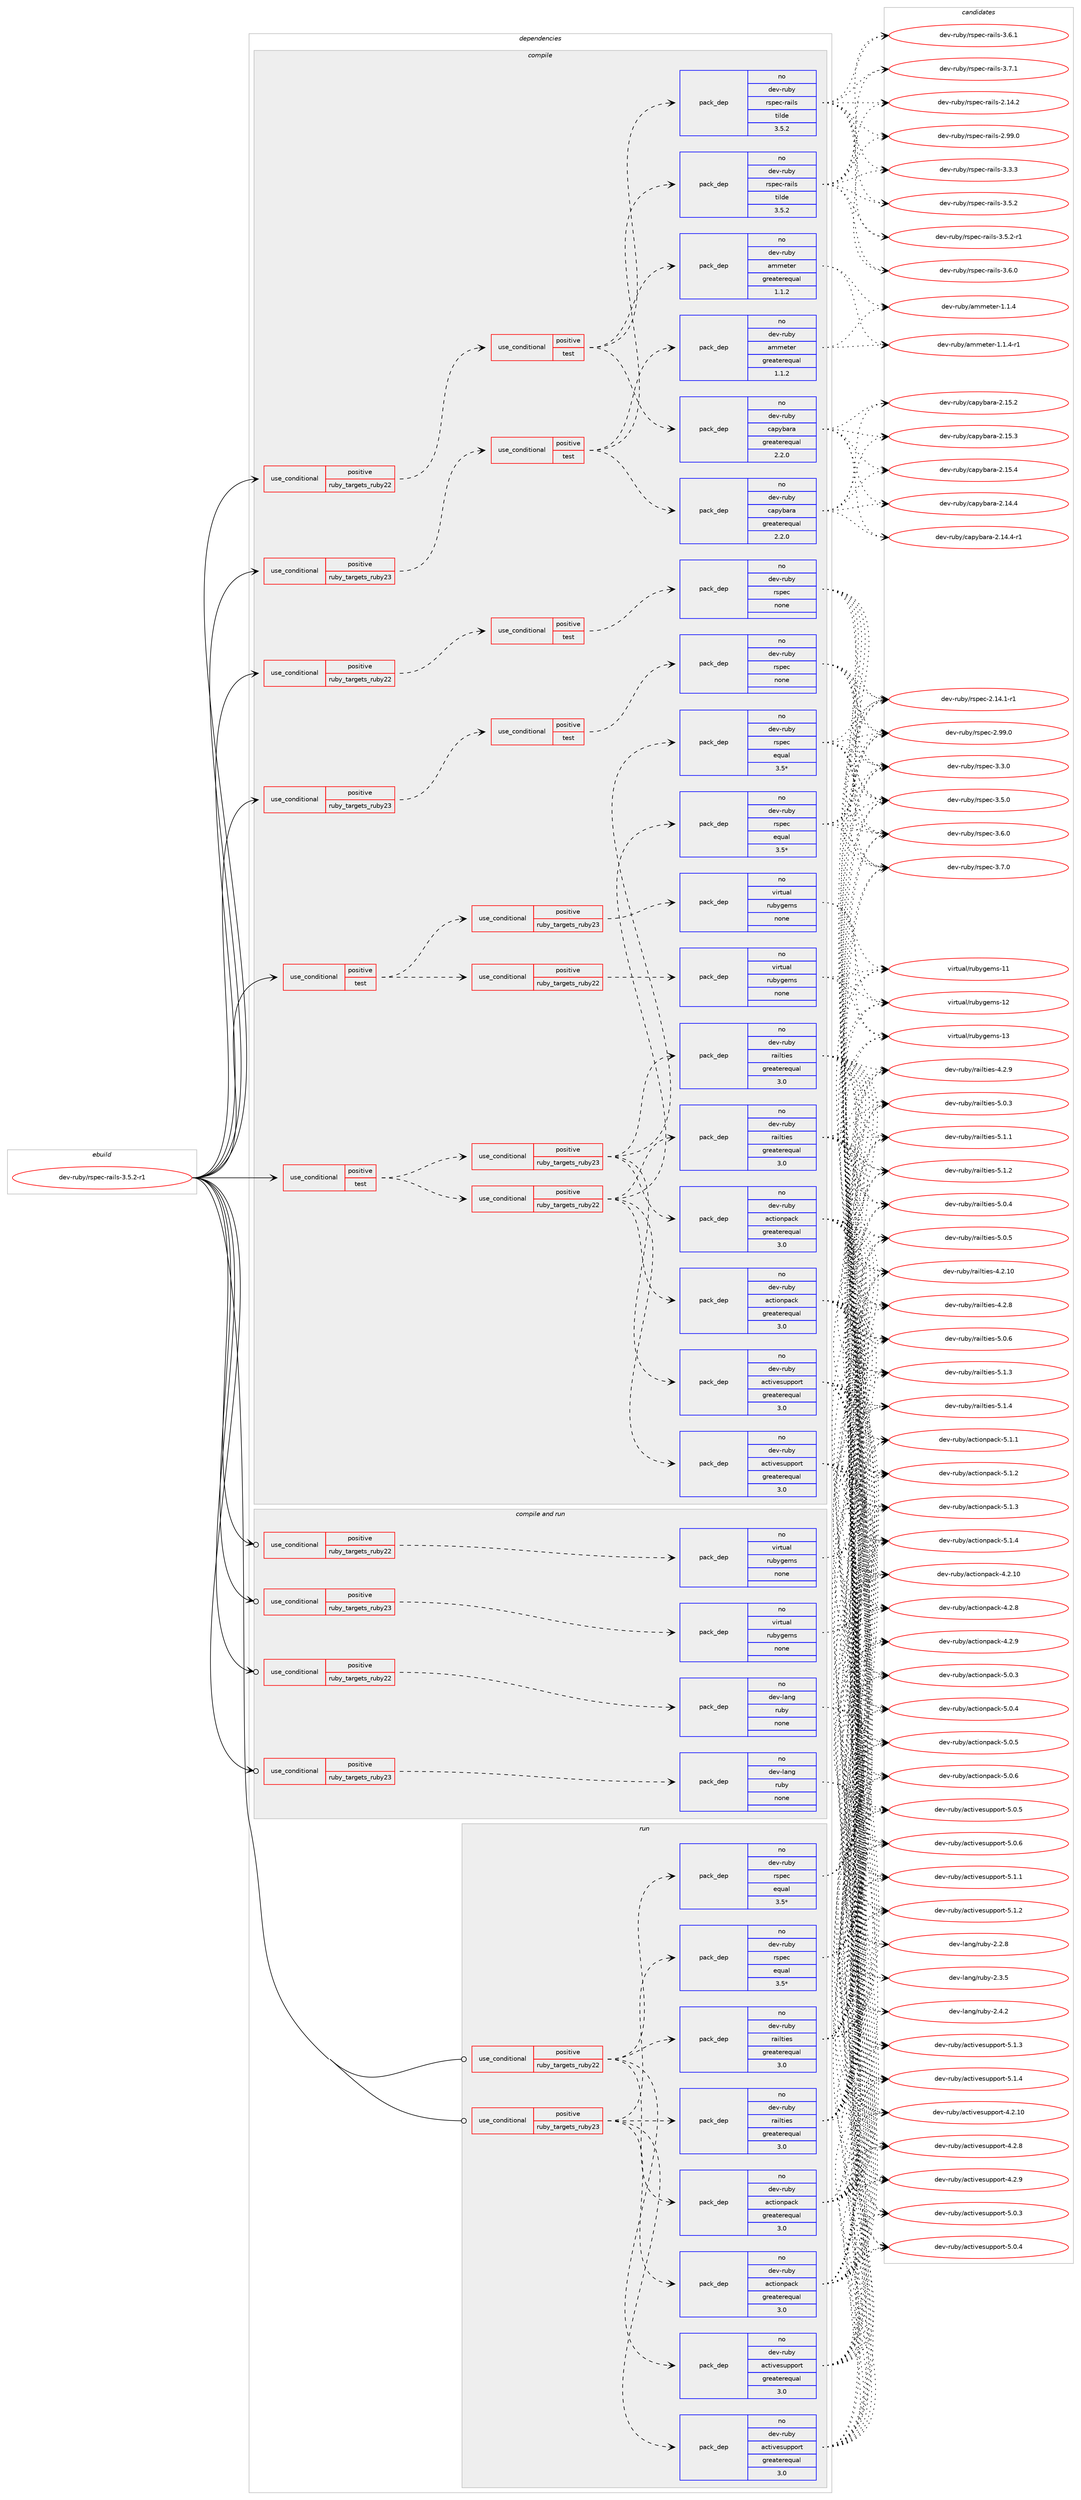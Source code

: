 digraph prolog {

# *************
# Graph options
# *************

newrank=true;
concentrate=true;
compound=true;
graph [rankdir=LR,fontname=Helvetica,fontsize=10,ranksep=1.5];#, ranksep=2.5, nodesep=0.2];
edge  [arrowhead=vee];
node  [fontname=Helvetica,fontsize=10];

# **********
# The ebuild
# **********

subgraph cluster_leftcol {
color=gray;
rank=same;
label=<<i>ebuild</i>>;
id [label="dev-ruby/rspec-rails-3.5.2-r1", color=red, width=4, href="../dev-ruby/rspec-rails-3.5.2-r1.svg"];
}

# ****************
# The dependencies
# ****************

subgraph cluster_midcol {
color=gray;
label=<<i>dependencies</i>>;
subgraph cluster_compile {
fillcolor="#eeeeee";
style=filled;
label=<<i>compile</i>>;
subgraph cond70145 {
dependency264725 [label=<<TABLE BORDER="0" CELLBORDER="1" CELLSPACING="0" CELLPADDING="4"><TR><TD ROWSPAN="3" CELLPADDING="10">use_conditional</TD></TR><TR><TD>positive</TD></TR><TR><TD>ruby_targets_ruby22</TD></TR></TABLE>>, shape=none, color=red];
subgraph cond70146 {
dependency264726 [label=<<TABLE BORDER="0" CELLBORDER="1" CELLSPACING="0" CELLPADDING="4"><TR><TD ROWSPAN="3" CELLPADDING="10">use_conditional</TD></TR><TR><TD>positive</TD></TR><TR><TD>test</TD></TR></TABLE>>, shape=none, color=red];
subgraph pack190466 {
dependency264727 [label=<<TABLE BORDER="0" CELLBORDER="1" CELLSPACING="0" CELLPADDING="4" WIDTH="220"><TR><TD ROWSPAN="6" CELLPADDING="30">pack_dep</TD></TR><TR><TD WIDTH="110">no</TD></TR><TR><TD>dev-ruby</TD></TR><TR><TD>capybara</TD></TR><TR><TD>greaterequal</TD></TR><TR><TD>2.2.0</TD></TR></TABLE>>, shape=none, color=blue];
}
dependency264726:e -> dependency264727:w [weight=20,style="dashed",arrowhead="vee"];
subgraph pack190467 {
dependency264728 [label=<<TABLE BORDER="0" CELLBORDER="1" CELLSPACING="0" CELLPADDING="4" WIDTH="220"><TR><TD ROWSPAN="6" CELLPADDING="30">pack_dep</TD></TR><TR><TD WIDTH="110">no</TD></TR><TR><TD>dev-ruby</TD></TR><TR><TD>ammeter</TD></TR><TR><TD>greaterequal</TD></TR><TR><TD>1.1.2</TD></TR></TABLE>>, shape=none, color=blue];
}
dependency264726:e -> dependency264728:w [weight=20,style="dashed",arrowhead="vee"];
subgraph pack190468 {
dependency264729 [label=<<TABLE BORDER="0" CELLBORDER="1" CELLSPACING="0" CELLPADDING="4" WIDTH="220"><TR><TD ROWSPAN="6" CELLPADDING="30">pack_dep</TD></TR><TR><TD WIDTH="110">no</TD></TR><TR><TD>dev-ruby</TD></TR><TR><TD>rspec-rails</TD></TR><TR><TD>tilde</TD></TR><TR><TD>3.5.2</TD></TR></TABLE>>, shape=none, color=blue];
}
dependency264726:e -> dependency264729:w [weight=20,style="dashed",arrowhead="vee"];
}
dependency264725:e -> dependency264726:w [weight=20,style="dashed",arrowhead="vee"];
}
id:e -> dependency264725:w [weight=20,style="solid",arrowhead="vee"];
subgraph cond70147 {
dependency264730 [label=<<TABLE BORDER="0" CELLBORDER="1" CELLSPACING="0" CELLPADDING="4"><TR><TD ROWSPAN="3" CELLPADDING="10">use_conditional</TD></TR><TR><TD>positive</TD></TR><TR><TD>ruby_targets_ruby22</TD></TR></TABLE>>, shape=none, color=red];
subgraph cond70148 {
dependency264731 [label=<<TABLE BORDER="0" CELLBORDER="1" CELLSPACING="0" CELLPADDING="4"><TR><TD ROWSPAN="3" CELLPADDING="10">use_conditional</TD></TR><TR><TD>positive</TD></TR><TR><TD>test</TD></TR></TABLE>>, shape=none, color=red];
subgraph pack190469 {
dependency264732 [label=<<TABLE BORDER="0" CELLBORDER="1" CELLSPACING="0" CELLPADDING="4" WIDTH="220"><TR><TD ROWSPAN="6" CELLPADDING="30">pack_dep</TD></TR><TR><TD WIDTH="110">no</TD></TR><TR><TD>dev-ruby</TD></TR><TR><TD>rspec</TD></TR><TR><TD>none</TD></TR><TR><TD></TD></TR></TABLE>>, shape=none, color=blue];
}
dependency264731:e -> dependency264732:w [weight=20,style="dashed",arrowhead="vee"];
}
dependency264730:e -> dependency264731:w [weight=20,style="dashed",arrowhead="vee"];
}
id:e -> dependency264730:w [weight=20,style="solid",arrowhead="vee"];
subgraph cond70149 {
dependency264733 [label=<<TABLE BORDER="0" CELLBORDER="1" CELLSPACING="0" CELLPADDING="4"><TR><TD ROWSPAN="3" CELLPADDING="10">use_conditional</TD></TR><TR><TD>positive</TD></TR><TR><TD>ruby_targets_ruby23</TD></TR></TABLE>>, shape=none, color=red];
subgraph cond70150 {
dependency264734 [label=<<TABLE BORDER="0" CELLBORDER="1" CELLSPACING="0" CELLPADDING="4"><TR><TD ROWSPAN="3" CELLPADDING="10">use_conditional</TD></TR><TR><TD>positive</TD></TR><TR><TD>test</TD></TR></TABLE>>, shape=none, color=red];
subgraph pack190470 {
dependency264735 [label=<<TABLE BORDER="0" CELLBORDER="1" CELLSPACING="0" CELLPADDING="4" WIDTH="220"><TR><TD ROWSPAN="6" CELLPADDING="30">pack_dep</TD></TR><TR><TD WIDTH="110">no</TD></TR><TR><TD>dev-ruby</TD></TR><TR><TD>capybara</TD></TR><TR><TD>greaterequal</TD></TR><TR><TD>2.2.0</TD></TR></TABLE>>, shape=none, color=blue];
}
dependency264734:e -> dependency264735:w [weight=20,style="dashed",arrowhead="vee"];
subgraph pack190471 {
dependency264736 [label=<<TABLE BORDER="0" CELLBORDER="1" CELLSPACING="0" CELLPADDING="4" WIDTH="220"><TR><TD ROWSPAN="6" CELLPADDING="30">pack_dep</TD></TR><TR><TD WIDTH="110">no</TD></TR><TR><TD>dev-ruby</TD></TR><TR><TD>ammeter</TD></TR><TR><TD>greaterequal</TD></TR><TR><TD>1.1.2</TD></TR></TABLE>>, shape=none, color=blue];
}
dependency264734:e -> dependency264736:w [weight=20,style="dashed",arrowhead="vee"];
subgraph pack190472 {
dependency264737 [label=<<TABLE BORDER="0" CELLBORDER="1" CELLSPACING="0" CELLPADDING="4" WIDTH="220"><TR><TD ROWSPAN="6" CELLPADDING="30">pack_dep</TD></TR><TR><TD WIDTH="110">no</TD></TR><TR><TD>dev-ruby</TD></TR><TR><TD>rspec-rails</TD></TR><TR><TD>tilde</TD></TR><TR><TD>3.5.2</TD></TR></TABLE>>, shape=none, color=blue];
}
dependency264734:e -> dependency264737:w [weight=20,style="dashed",arrowhead="vee"];
}
dependency264733:e -> dependency264734:w [weight=20,style="dashed",arrowhead="vee"];
}
id:e -> dependency264733:w [weight=20,style="solid",arrowhead="vee"];
subgraph cond70151 {
dependency264738 [label=<<TABLE BORDER="0" CELLBORDER="1" CELLSPACING="0" CELLPADDING="4"><TR><TD ROWSPAN="3" CELLPADDING="10">use_conditional</TD></TR><TR><TD>positive</TD></TR><TR><TD>ruby_targets_ruby23</TD></TR></TABLE>>, shape=none, color=red];
subgraph cond70152 {
dependency264739 [label=<<TABLE BORDER="0" CELLBORDER="1" CELLSPACING="0" CELLPADDING="4"><TR><TD ROWSPAN="3" CELLPADDING="10">use_conditional</TD></TR><TR><TD>positive</TD></TR><TR><TD>test</TD></TR></TABLE>>, shape=none, color=red];
subgraph pack190473 {
dependency264740 [label=<<TABLE BORDER="0" CELLBORDER="1" CELLSPACING="0" CELLPADDING="4" WIDTH="220"><TR><TD ROWSPAN="6" CELLPADDING="30">pack_dep</TD></TR><TR><TD WIDTH="110">no</TD></TR><TR><TD>dev-ruby</TD></TR><TR><TD>rspec</TD></TR><TR><TD>none</TD></TR><TR><TD></TD></TR></TABLE>>, shape=none, color=blue];
}
dependency264739:e -> dependency264740:w [weight=20,style="dashed",arrowhead="vee"];
}
dependency264738:e -> dependency264739:w [weight=20,style="dashed",arrowhead="vee"];
}
id:e -> dependency264738:w [weight=20,style="solid",arrowhead="vee"];
subgraph cond70153 {
dependency264741 [label=<<TABLE BORDER="0" CELLBORDER="1" CELLSPACING="0" CELLPADDING="4"><TR><TD ROWSPAN="3" CELLPADDING="10">use_conditional</TD></TR><TR><TD>positive</TD></TR><TR><TD>test</TD></TR></TABLE>>, shape=none, color=red];
subgraph cond70154 {
dependency264742 [label=<<TABLE BORDER="0" CELLBORDER="1" CELLSPACING="0" CELLPADDING="4"><TR><TD ROWSPAN="3" CELLPADDING="10">use_conditional</TD></TR><TR><TD>positive</TD></TR><TR><TD>ruby_targets_ruby22</TD></TR></TABLE>>, shape=none, color=red];
subgraph pack190474 {
dependency264743 [label=<<TABLE BORDER="0" CELLBORDER="1" CELLSPACING="0" CELLPADDING="4" WIDTH="220"><TR><TD ROWSPAN="6" CELLPADDING="30">pack_dep</TD></TR><TR><TD WIDTH="110">no</TD></TR><TR><TD>dev-ruby</TD></TR><TR><TD>activesupport</TD></TR><TR><TD>greaterequal</TD></TR><TR><TD>3.0</TD></TR></TABLE>>, shape=none, color=blue];
}
dependency264742:e -> dependency264743:w [weight=20,style="dashed",arrowhead="vee"];
subgraph pack190475 {
dependency264744 [label=<<TABLE BORDER="0" CELLBORDER="1" CELLSPACING="0" CELLPADDING="4" WIDTH="220"><TR><TD ROWSPAN="6" CELLPADDING="30">pack_dep</TD></TR><TR><TD WIDTH="110">no</TD></TR><TR><TD>dev-ruby</TD></TR><TR><TD>actionpack</TD></TR><TR><TD>greaterequal</TD></TR><TR><TD>3.0</TD></TR></TABLE>>, shape=none, color=blue];
}
dependency264742:e -> dependency264744:w [weight=20,style="dashed",arrowhead="vee"];
subgraph pack190476 {
dependency264745 [label=<<TABLE BORDER="0" CELLBORDER="1" CELLSPACING="0" CELLPADDING="4" WIDTH="220"><TR><TD ROWSPAN="6" CELLPADDING="30">pack_dep</TD></TR><TR><TD WIDTH="110">no</TD></TR><TR><TD>dev-ruby</TD></TR><TR><TD>railties</TD></TR><TR><TD>greaterequal</TD></TR><TR><TD>3.0</TD></TR></TABLE>>, shape=none, color=blue];
}
dependency264742:e -> dependency264745:w [weight=20,style="dashed",arrowhead="vee"];
subgraph pack190477 {
dependency264746 [label=<<TABLE BORDER="0" CELLBORDER="1" CELLSPACING="0" CELLPADDING="4" WIDTH="220"><TR><TD ROWSPAN="6" CELLPADDING="30">pack_dep</TD></TR><TR><TD WIDTH="110">no</TD></TR><TR><TD>dev-ruby</TD></TR><TR><TD>rspec</TD></TR><TR><TD>equal</TD></TR><TR><TD>3.5*</TD></TR></TABLE>>, shape=none, color=blue];
}
dependency264742:e -> dependency264746:w [weight=20,style="dashed",arrowhead="vee"];
}
dependency264741:e -> dependency264742:w [weight=20,style="dashed",arrowhead="vee"];
subgraph cond70155 {
dependency264747 [label=<<TABLE BORDER="0" CELLBORDER="1" CELLSPACING="0" CELLPADDING="4"><TR><TD ROWSPAN="3" CELLPADDING="10">use_conditional</TD></TR><TR><TD>positive</TD></TR><TR><TD>ruby_targets_ruby23</TD></TR></TABLE>>, shape=none, color=red];
subgraph pack190478 {
dependency264748 [label=<<TABLE BORDER="0" CELLBORDER="1" CELLSPACING="0" CELLPADDING="4" WIDTH="220"><TR><TD ROWSPAN="6" CELLPADDING="30">pack_dep</TD></TR><TR><TD WIDTH="110">no</TD></TR><TR><TD>dev-ruby</TD></TR><TR><TD>activesupport</TD></TR><TR><TD>greaterequal</TD></TR><TR><TD>3.0</TD></TR></TABLE>>, shape=none, color=blue];
}
dependency264747:e -> dependency264748:w [weight=20,style="dashed",arrowhead="vee"];
subgraph pack190479 {
dependency264749 [label=<<TABLE BORDER="0" CELLBORDER="1" CELLSPACING="0" CELLPADDING="4" WIDTH="220"><TR><TD ROWSPAN="6" CELLPADDING="30">pack_dep</TD></TR><TR><TD WIDTH="110">no</TD></TR><TR><TD>dev-ruby</TD></TR><TR><TD>actionpack</TD></TR><TR><TD>greaterequal</TD></TR><TR><TD>3.0</TD></TR></TABLE>>, shape=none, color=blue];
}
dependency264747:e -> dependency264749:w [weight=20,style="dashed",arrowhead="vee"];
subgraph pack190480 {
dependency264750 [label=<<TABLE BORDER="0" CELLBORDER="1" CELLSPACING="0" CELLPADDING="4" WIDTH="220"><TR><TD ROWSPAN="6" CELLPADDING="30">pack_dep</TD></TR><TR><TD WIDTH="110">no</TD></TR><TR><TD>dev-ruby</TD></TR><TR><TD>railties</TD></TR><TR><TD>greaterequal</TD></TR><TR><TD>3.0</TD></TR></TABLE>>, shape=none, color=blue];
}
dependency264747:e -> dependency264750:w [weight=20,style="dashed",arrowhead="vee"];
subgraph pack190481 {
dependency264751 [label=<<TABLE BORDER="0" CELLBORDER="1" CELLSPACING="0" CELLPADDING="4" WIDTH="220"><TR><TD ROWSPAN="6" CELLPADDING="30">pack_dep</TD></TR><TR><TD WIDTH="110">no</TD></TR><TR><TD>dev-ruby</TD></TR><TR><TD>rspec</TD></TR><TR><TD>equal</TD></TR><TR><TD>3.5*</TD></TR></TABLE>>, shape=none, color=blue];
}
dependency264747:e -> dependency264751:w [weight=20,style="dashed",arrowhead="vee"];
}
dependency264741:e -> dependency264747:w [weight=20,style="dashed",arrowhead="vee"];
}
id:e -> dependency264741:w [weight=20,style="solid",arrowhead="vee"];
subgraph cond70156 {
dependency264752 [label=<<TABLE BORDER="0" CELLBORDER="1" CELLSPACING="0" CELLPADDING="4"><TR><TD ROWSPAN="3" CELLPADDING="10">use_conditional</TD></TR><TR><TD>positive</TD></TR><TR><TD>test</TD></TR></TABLE>>, shape=none, color=red];
subgraph cond70157 {
dependency264753 [label=<<TABLE BORDER="0" CELLBORDER="1" CELLSPACING="0" CELLPADDING="4"><TR><TD ROWSPAN="3" CELLPADDING="10">use_conditional</TD></TR><TR><TD>positive</TD></TR><TR><TD>ruby_targets_ruby22</TD></TR></TABLE>>, shape=none, color=red];
subgraph pack190482 {
dependency264754 [label=<<TABLE BORDER="0" CELLBORDER="1" CELLSPACING="0" CELLPADDING="4" WIDTH="220"><TR><TD ROWSPAN="6" CELLPADDING="30">pack_dep</TD></TR><TR><TD WIDTH="110">no</TD></TR><TR><TD>virtual</TD></TR><TR><TD>rubygems</TD></TR><TR><TD>none</TD></TR><TR><TD></TD></TR></TABLE>>, shape=none, color=blue];
}
dependency264753:e -> dependency264754:w [weight=20,style="dashed",arrowhead="vee"];
}
dependency264752:e -> dependency264753:w [weight=20,style="dashed",arrowhead="vee"];
subgraph cond70158 {
dependency264755 [label=<<TABLE BORDER="0" CELLBORDER="1" CELLSPACING="0" CELLPADDING="4"><TR><TD ROWSPAN="3" CELLPADDING="10">use_conditional</TD></TR><TR><TD>positive</TD></TR><TR><TD>ruby_targets_ruby23</TD></TR></TABLE>>, shape=none, color=red];
subgraph pack190483 {
dependency264756 [label=<<TABLE BORDER="0" CELLBORDER="1" CELLSPACING="0" CELLPADDING="4" WIDTH="220"><TR><TD ROWSPAN="6" CELLPADDING="30">pack_dep</TD></TR><TR><TD WIDTH="110">no</TD></TR><TR><TD>virtual</TD></TR><TR><TD>rubygems</TD></TR><TR><TD>none</TD></TR><TR><TD></TD></TR></TABLE>>, shape=none, color=blue];
}
dependency264755:e -> dependency264756:w [weight=20,style="dashed",arrowhead="vee"];
}
dependency264752:e -> dependency264755:w [weight=20,style="dashed",arrowhead="vee"];
}
id:e -> dependency264752:w [weight=20,style="solid",arrowhead="vee"];
}
subgraph cluster_compileandrun {
fillcolor="#eeeeee";
style=filled;
label=<<i>compile and run</i>>;
subgraph cond70159 {
dependency264757 [label=<<TABLE BORDER="0" CELLBORDER="1" CELLSPACING="0" CELLPADDING="4"><TR><TD ROWSPAN="3" CELLPADDING="10">use_conditional</TD></TR><TR><TD>positive</TD></TR><TR><TD>ruby_targets_ruby22</TD></TR></TABLE>>, shape=none, color=red];
subgraph pack190484 {
dependency264758 [label=<<TABLE BORDER="0" CELLBORDER="1" CELLSPACING="0" CELLPADDING="4" WIDTH="220"><TR><TD ROWSPAN="6" CELLPADDING="30">pack_dep</TD></TR><TR><TD WIDTH="110">no</TD></TR><TR><TD>dev-lang</TD></TR><TR><TD>ruby</TD></TR><TR><TD>none</TD></TR><TR><TD></TD></TR></TABLE>>, shape=none, color=blue];
}
dependency264757:e -> dependency264758:w [weight=20,style="dashed",arrowhead="vee"];
}
id:e -> dependency264757:w [weight=20,style="solid",arrowhead="odotvee"];
subgraph cond70160 {
dependency264759 [label=<<TABLE BORDER="0" CELLBORDER="1" CELLSPACING="0" CELLPADDING="4"><TR><TD ROWSPAN="3" CELLPADDING="10">use_conditional</TD></TR><TR><TD>positive</TD></TR><TR><TD>ruby_targets_ruby22</TD></TR></TABLE>>, shape=none, color=red];
subgraph pack190485 {
dependency264760 [label=<<TABLE BORDER="0" CELLBORDER="1" CELLSPACING="0" CELLPADDING="4" WIDTH="220"><TR><TD ROWSPAN="6" CELLPADDING="30">pack_dep</TD></TR><TR><TD WIDTH="110">no</TD></TR><TR><TD>virtual</TD></TR><TR><TD>rubygems</TD></TR><TR><TD>none</TD></TR><TR><TD></TD></TR></TABLE>>, shape=none, color=blue];
}
dependency264759:e -> dependency264760:w [weight=20,style="dashed",arrowhead="vee"];
}
id:e -> dependency264759:w [weight=20,style="solid",arrowhead="odotvee"];
subgraph cond70161 {
dependency264761 [label=<<TABLE BORDER="0" CELLBORDER="1" CELLSPACING="0" CELLPADDING="4"><TR><TD ROWSPAN="3" CELLPADDING="10">use_conditional</TD></TR><TR><TD>positive</TD></TR><TR><TD>ruby_targets_ruby23</TD></TR></TABLE>>, shape=none, color=red];
subgraph pack190486 {
dependency264762 [label=<<TABLE BORDER="0" CELLBORDER="1" CELLSPACING="0" CELLPADDING="4" WIDTH="220"><TR><TD ROWSPAN="6" CELLPADDING="30">pack_dep</TD></TR><TR><TD WIDTH="110">no</TD></TR><TR><TD>dev-lang</TD></TR><TR><TD>ruby</TD></TR><TR><TD>none</TD></TR><TR><TD></TD></TR></TABLE>>, shape=none, color=blue];
}
dependency264761:e -> dependency264762:w [weight=20,style="dashed",arrowhead="vee"];
}
id:e -> dependency264761:w [weight=20,style="solid",arrowhead="odotvee"];
subgraph cond70162 {
dependency264763 [label=<<TABLE BORDER="0" CELLBORDER="1" CELLSPACING="0" CELLPADDING="4"><TR><TD ROWSPAN="3" CELLPADDING="10">use_conditional</TD></TR><TR><TD>positive</TD></TR><TR><TD>ruby_targets_ruby23</TD></TR></TABLE>>, shape=none, color=red];
subgraph pack190487 {
dependency264764 [label=<<TABLE BORDER="0" CELLBORDER="1" CELLSPACING="0" CELLPADDING="4" WIDTH="220"><TR><TD ROWSPAN="6" CELLPADDING="30">pack_dep</TD></TR><TR><TD WIDTH="110">no</TD></TR><TR><TD>virtual</TD></TR><TR><TD>rubygems</TD></TR><TR><TD>none</TD></TR><TR><TD></TD></TR></TABLE>>, shape=none, color=blue];
}
dependency264763:e -> dependency264764:w [weight=20,style="dashed",arrowhead="vee"];
}
id:e -> dependency264763:w [weight=20,style="solid",arrowhead="odotvee"];
}
subgraph cluster_run {
fillcolor="#eeeeee";
style=filled;
label=<<i>run</i>>;
subgraph cond70163 {
dependency264765 [label=<<TABLE BORDER="0" CELLBORDER="1" CELLSPACING="0" CELLPADDING="4"><TR><TD ROWSPAN="3" CELLPADDING="10">use_conditional</TD></TR><TR><TD>positive</TD></TR><TR><TD>ruby_targets_ruby22</TD></TR></TABLE>>, shape=none, color=red];
subgraph pack190488 {
dependency264766 [label=<<TABLE BORDER="0" CELLBORDER="1" CELLSPACING="0" CELLPADDING="4" WIDTH="220"><TR><TD ROWSPAN="6" CELLPADDING="30">pack_dep</TD></TR><TR><TD WIDTH="110">no</TD></TR><TR><TD>dev-ruby</TD></TR><TR><TD>activesupport</TD></TR><TR><TD>greaterequal</TD></TR><TR><TD>3.0</TD></TR></TABLE>>, shape=none, color=blue];
}
dependency264765:e -> dependency264766:w [weight=20,style="dashed",arrowhead="vee"];
subgraph pack190489 {
dependency264767 [label=<<TABLE BORDER="0" CELLBORDER="1" CELLSPACING="0" CELLPADDING="4" WIDTH="220"><TR><TD ROWSPAN="6" CELLPADDING="30">pack_dep</TD></TR><TR><TD WIDTH="110">no</TD></TR><TR><TD>dev-ruby</TD></TR><TR><TD>actionpack</TD></TR><TR><TD>greaterequal</TD></TR><TR><TD>3.0</TD></TR></TABLE>>, shape=none, color=blue];
}
dependency264765:e -> dependency264767:w [weight=20,style="dashed",arrowhead="vee"];
subgraph pack190490 {
dependency264768 [label=<<TABLE BORDER="0" CELLBORDER="1" CELLSPACING="0" CELLPADDING="4" WIDTH="220"><TR><TD ROWSPAN="6" CELLPADDING="30">pack_dep</TD></TR><TR><TD WIDTH="110">no</TD></TR><TR><TD>dev-ruby</TD></TR><TR><TD>railties</TD></TR><TR><TD>greaterequal</TD></TR><TR><TD>3.0</TD></TR></TABLE>>, shape=none, color=blue];
}
dependency264765:e -> dependency264768:w [weight=20,style="dashed",arrowhead="vee"];
subgraph pack190491 {
dependency264769 [label=<<TABLE BORDER="0" CELLBORDER="1" CELLSPACING="0" CELLPADDING="4" WIDTH="220"><TR><TD ROWSPAN="6" CELLPADDING="30">pack_dep</TD></TR><TR><TD WIDTH="110">no</TD></TR><TR><TD>dev-ruby</TD></TR><TR><TD>rspec</TD></TR><TR><TD>equal</TD></TR><TR><TD>3.5*</TD></TR></TABLE>>, shape=none, color=blue];
}
dependency264765:e -> dependency264769:w [weight=20,style="dashed",arrowhead="vee"];
}
id:e -> dependency264765:w [weight=20,style="solid",arrowhead="odot"];
subgraph cond70164 {
dependency264770 [label=<<TABLE BORDER="0" CELLBORDER="1" CELLSPACING="0" CELLPADDING="4"><TR><TD ROWSPAN="3" CELLPADDING="10">use_conditional</TD></TR><TR><TD>positive</TD></TR><TR><TD>ruby_targets_ruby23</TD></TR></TABLE>>, shape=none, color=red];
subgraph pack190492 {
dependency264771 [label=<<TABLE BORDER="0" CELLBORDER="1" CELLSPACING="0" CELLPADDING="4" WIDTH="220"><TR><TD ROWSPAN="6" CELLPADDING="30">pack_dep</TD></TR><TR><TD WIDTH="110">no</TD></TR><TR><TD>dev-ruby</TD></TR><TR><TD>activesupport</TD></TR><TR><TD>greaterequal</TD></TR><TR><TD>3.0</TD></TR></TABLE>>, shape=none, color=blue];
}
dependency264770:e -> dependency264771:w [weight=20,style="dashed",arrowhead="vee"];
subgraph pack190493 {
dependency264772 [label=<<TABLE BORDER="0" CELLBORDER="1" CELLSPACING="0" CELLPADDING="4" WIDTH="220"><TR><TD ROWSPAN="6" CELLPADDING="30">pack_dep</TD></TR><TR><TD WIDTH="110">no</TD></TR><TR><TD>dev-ruby</TD></TR><TR><TD>actionpack</TD></TR><TR><TD>greaterequal</TD></TR><TR><TD>3.0</TD></TR></TABLE>>, shape=none, color=blue];
}
dependency264770:e -> dependency264772:w [weight=20,style="dashed",arrowhead="vee"];
subgraph pack190494 {
dependency264773 [label=<<TABLE BORDER="0" CELLBORDER="1" CELLSPACING="0" CELLPADDING="4" WIDTH="220"><TR><TD ROWSPAN="6" CELLPADDING="30">pack_dep</TD></TR><TR><TD WIDTH="110">no</TD></TR><TR><TD>dev-ruby</TD></TR><TR><TD>railties</TD></TR><TR><TD>greaterequal</TD></TR><TR><TD>3.0</TD></TR></TABLE>>, shape=none, color=blue];
}
dependency264770:e -> dependency264773:w [weight=20,style="dashed",arrowhead="vee"];
subgraph pack190495 {
dependency264774 [label=<<TABLE BORDER="0" CELLBORDER="1" CELLSPACING="0" CELLPADDING="4" WIDTH="220"><TR><TD ROWSPAN="6" CELLPADDING="30">pack_dep</TD></TR><TR><TD WIDTH="110">no</TD></TR><TR><TD>dev-ruby</TD></TR><TR><TD>rspec</TD></TR><TR><TD>equal</TD></TR><TR><TD>3.5*</TD></TR></TABLE>>, shape=none, color=blue];
}
dependency264770:e -> dependency264774:w [weight=20,style="dashed",arrowhead="vee"];
}
id:e -> dependency264770:w [weight=20,style="solid",arrowhead="odot"];
}
}

# **************
# The candidates
# **************

subgraph cluster_choices {
rank=same;
color=gray;
label=<<i>candidates</i>>;

subgraph choice190466 {
color=black;
nodesep=1;
choice100101118451141179812147999711212198971149745504649524652 [label="dev-ruby/capybara-2.14.4", color=red, width=4,href="../dev-ruby/capybara-2.14.4.svg"];
choice1001011184511411798121479997112121989711497455046495246524511449 [label="dev-ruby/capybara-2.14.4-r1", color=red, width=4,href="../dev-ruby/capybara-2.14.4-r1.svg"];
choice100101118451141179812147999711212198971149745504649534650 [label="dev-ruby/capybara-2.15.2", color=red, width=4,href="../dev-ruby/capybara-2.15.2.svg"];
choice100101118451141179812147999711212198971149745504649534651 [label="dev-ruby/capybara-2.15.3", color=red, width=4,href="../dev-ruby/capybara-2.15.3.svg"];
choice100101118451141179812147999711212198971149745504649534652 [label="dev-ruby/capybara-2.15.4", color=red, width=4,href="../dev-ruby/capybara-2.15.4.svg"];
dependency264727:e -> choice100101118451141179812147999711212198971149745504649524652:w [style=dotted,weight="100"];
dependency264727:e -> choice1001011184511411798121479997112121989711497455046495246524511449:w [style=dotted,weight="100"];
dependency264727:e -> choice100101118451141179812147999711212198971149745504649534650:w [style=dotted,weight="100"];
dependency264727:e -> choice100101118451141179812147999711212198971149745504649534651:w [style=dotted,weight="100"];
dependency264727:e -> choice100101118451141179812147999711212198971149745504649534652:w [style=dotted,weight="100"];
}
subgraph choice190467 {
color=black;
nodesep=1;
choice10010111845114117981214797109109101116101114454946494652 [label="dev-ruby/ammeter-1.1.4", color=red, width=4,href="../dev-ruby/ammeter-1.1.4.svg"];
choice100101118451141179812147971091091011161011144549464946524511449 [label="dev-ruby/ammeter-1.1.4-r1", color=red, width=4,href="../dev-ruby/ammeter-1.1.4-r1.svg"];
dependency264728:e -> choice10010111845114117981214797109109101116101114454946494652:w [style=dotted,weight="100"];
dependency264728:e -> choice100101118451141179812147971091091011161011144549464946524511449:w [style=dotted,weight="100"];
}
subgraph choice190468 {
color=black;
nodesep=1;
choice10010111845114117981214711411511210199451149710510811545504649524650 [label="dev-ruby/rspec-rails-2.14.2", color=red, width=4,href="../dev-ruby/rspec-rails-2.14.2.svg"];
choice10010111845114117981214711411511210199451149710510811545504657574648 [label="dev-ruby/rspec-rails-2.99.0", color=red, width=4,href="../dev-ruby/rspec-rails-2.99.0.svg"];
choice100101118451141179812147114115112101994511497105108115455146514651 [label="dev-ruby/rspec-rails-3.3.3", color=red, width=4,href="../dev-ruby/rspec-rails-3.3.3.svg"];
choice100101118451141179812147114115112101994511497105108115455146534650 [label="dev-ruby/rspec-rails-3.5.2", color=red, width=4,href="../dev-ruby/rspec-rails-3.5.2.svg"];
choice1001011184511411798121471141151121019945114971051081154551465346504511449 [label="dev-ruby/rspec-rails-3.5.2-r1", color=red, width=4,href="../dev-ruby/rspec-rails-3.5.2-r1.svg"];
choice100101118451141179812147114115112101994511497105108115455146544648 [label="dev-ruby/rspec-rails-3.6.0", color=red, width=4,href="../dev-ruby/rspec-rails-3.6.0.svg"];
choice100101118451141179812147114115112101994511497105108115455146544649 [label="dev-ruby/rspec-rails-3.6.1", color=red, width=4,href="../dev-ruby/rspec-rails-3.6.1.svg"];
choice100101118451141179812147114115112101994511497105108115455146554649 [label="dev-ruby/rspec-rails-3.7.1", color=red, width=4,href="../dev-ruby/rspec-rails-3.7.1.svg"];
dependency264729:e -> choice10010111845114117981214711411511210199451149710510811545504649524650:w [style=dotted,weight="100"];
dependency264729:e -> choice10010111845114117981214711411511210199451149710510811545504657574648:w [style=dotted,weight="100"];
dependency264729:e -> choice100101118451141179812147114115112101994511497105108115455146514651:w [style=dotted,weight="100"];
dependency264729:e -> choice100101118451141179812147114115112101994511497105108115455146534650:w [style=dotted,weight="100"];
dependency264729:e -> choice1001011184511411798121471141151121019945114971051081154551465346504511449:w [style=dotted,weight="100"];
dependency264729:e -> choice100101118451141179812147114115112101994511497105108115455146544648:w [style=dotted,weight="100"];
dependency264729:e -> choice100101118451141179812147114115112101994511497105108115455146544649:w [style=dotted,weight="100"];
dependency264729:e -> choice100101118451141179812147114115112101994511497105108115455146554649:w [style=dotted,weight="100"];
}
subgraph choice190469 {
color=black;
nodesep=1;
choice10010111845114117981214711411511210199455046495246494511449 [label="dev-ruby/rspec-2.14.1-r1", color=red, width=4,href="../dev-ruby/rspec-2.14.1-r1.svg"];
choice1001011184511411798121471141151121019945504657574648 [label="dev-ruby/rspec-2.99.0", color=red, width=4,href="../dev-ruby/rspec-2.99.0.svg"];
choice10010111845114117981214711411511210199455146514648 [label="dev-ruby/rspec-3.3.0", color=red, width=4,href="../dev-ruby/rspec-3.3.0.svg"];
choice10010111845114117981214711411511210199455146534648 [label="dev-ruby/rspec-3.5.0", color=red, width=4,href="../dev-ruby/rspec-3.5.0.svg"];
choice10010111845114117981214711411511210199455146544648 [label="dev-ruby/rspec-3.6.0", color=red, width=4,href="../dev-ruby/rspec-3.6.0.svg"];
choice10010111845114117981214711411511210199455146554648 [label="dev-ruby/rspec-3.7.0", color=red, width=4,href="../dev-ruby/rspec-3.7.0.svg"];
dependency264732:e -> choice10010111845114117981214711411511210199455046495246494511449:w [style=dotted,weight="100"];
dependency264732:e -> choice1001011184511411798121471141151121019945504657574648:w [style=dotted,weight="100"];
dependency264732:e -> choice10010111845114117981214711411511210199455146514648:w [style=dotted,weight="100"];
dependency264732:e -> choice10010111845114117981214711411511210199455146534648:w [style=dotted,weight="100"];
dependency264732:e -> choice10010111845114117981214711411511210199455146544648:w [style=dotted,weight="100"];
dependency264732:e -> choice10010111845114117981214711411511210199455146554648:w [style=dotted,weight="100"];
}
subgraph choice190470 {
color=black;
nodesep=1;
choice100101118451141179812147999711212198971149745504649524652 [label="dev-ruby/capybara-2.14.4", color=red, width=4,href="../dev-ruby/capybara-2.14.4.svg"];
choice1001011184511411798121479997112121989711497455046495246524511449 [label="dev-ruby/capybara-2.14.4-r1", color=red, width=4,href="../dev-ruby/capybara-2.14.4-r1.svg"];
choice100101118451141179812147999711212198971149745504649534650 [label="dev-ruby/capybara-2.15.2", color=red, width=4,href="../dev-ruby/capybara-2.15.2.svg"];
choice100101118451141179812147999711212198971149745504649534651 [label="dev-ruby/capybara-2.15.3", color=red, width=4,href="../dev-ruby/capybara-2.15.3.svg"];
choice100101118451141179812147999711212198971149745504649534652 [label="dev-ruby/capybara-2.15.4", color=red, width=4,href="../dev-ruby/capybara-2.15.4.svg"];
dependency264735:e -> choice100101118451141179812147999711212198971149745504649524652:w [style=dotted,weight="100"];
dependency264735:e -> choice1001011184511411798121479997112121989711497455046495246524511449:w [style=dotted,weight="100"];
dependency264735:e -> choice100101118451141179812147999711212198971149745504649534650:w [style=dotted,weight="100"];
dependency264735:e -> choice100101118451141179812147999711212198971149745504649534651:w [style=dotted,weight="100"];
dependency264735:e -> choice100101118451141179812147999711212198971149745504649534652:w [style=dotted,weight="100"];
}
subgraph choice190471 {
color=black;
nodesep=1;
choice10010111845114117981214797109109101116101114454946494652 [label="dev-ruby/ammeter-1.1.4", color=red, width=4,href="../dev-ruby/ammeter-1.1.4.svg"];
choice100101118451141179812147971091091011161011144549464946524511449 [label="dev-ruby/ammeter-1.1.4-r1", color=red, width=4,href="../dev-ruby/ammeter-1.1.4-r1.svg"];
dependency264736:e -> choice10010111845114117981214797109109101116101114454946494652:w [style=dotted,weight="100"];
dependency264736:e -> choice100101118451141179812147971091091011161011144549464946524511449:w [style=dotted,weight="100"];
}
subgraph choice190472 {
color=black;
nodesep=1;
choice10010111845114117981214711411511210199451149710510811545504649524650 [label="dev-ruby/rspec-rails-2.14.2", color=red, width=4,href="../dev-ruby/rspec-rails-2.14.2.svg"];
choice10010111845114117981214711411511210199451149710510811545504657574648 [label="dev-ruby/rspec-rails-2.99.0", color=red, width=4,href="../dev-ruby/rspec-rails-2.99.0.svg"];
choice100101118451141179812147114115112101994511497105108115455146514651 [label="dev-ruby/rspec-rails-3.3.3", color=red, width=4,href="../dev-ruby/rspec-rails-3.3.3.svg"];
choice100101118451141179812147114115112101994511497105108115455146534650 [label="dev-ruby/rspec-rails-3.5.2", color=red, width=4,href="../dev-ruby/rspec-rails-3.5.2.svg"];
choice1001011184511411798121471141151121019945114971051081154551465346504511449 [label="dev-ruby/rspec-rails-3.5.2-r1", color=red, width=4,href="../dev-ruby/rspec-rails-3.5.2-r1.svg"];
choice100101118451141179812147114115112101994511497105108115455146544648 [label="dev-ruby/rspec-rails-3.6.0", color=red, width=4,href="../dev-ruby/rspec-rails-3.6.0.svg"];
choice100101118451141179812147114115112101994511497105108115455146544649 [label="dev-ruby/rspec-rails-3.6.1", color=red, width=4,href="../dev-ruby/rspec-rails-3.6.1.svg"];
choice100101118451141179812147114115112101994511497105108115455146554649 [label="dev-ruby/rspec-rails-3.7.1", color=red, width=4,href="../dev-ruby/rspec-rails-3.7.1.svg"];
dependency264737:e -> choice10010111845114117981214711411511210199451149710510811545504649524650:w [style=dotted,weight="100"];
dependency264737:e -> choice10010111845114117981214711411511210199451149710510811545504657574648:w [style=dotted,weight="100"];
dependency264737:e -> choice100101118451141179812147114115112101994511497105108115455146514651:w [style=dotted,weight="100"];
dependency264737:e -> choice100101118451141179812147114115112101994511497105108115455146534650:w [style=dotted,weight="100"];
dependency264737:e -> choice1001011184511411798121471141151121019945114971051081154551465346504511449:w [style=dotted,weight="100"];
dependency264737:e -> choice100101118451141179812147114115112101994511497105108115455146544648:w [style=dotted,weight="100"];
dependency264737:e -> choice100101118451141179812147114115112101994511497105108115455146544649:w [style=dotted,weight="100"];
dependency264737:e -> choice100101118451141179812147114115112101994511497105108115455146554649:w [style=dotted,weight="100"];
}
subgraph choice190473 {
color=black;
nodesep=1;
choice10010111845114117981214711411511210199455046495246494511449 [label="dev-ruby/rspec-2.14.1-r1", color=red, width=4,href="../dev-ruby/rspec-2.14.1-r1.svg"];
choice1001011184511411798121471141151121019945504657574648 [label="dev-ruby/rspec-2.99.0", color=red, width=4,href="../dev-ruby/rspec-2.99.0.svg"];
choice10010111845114117981214711411511210199455146514648 [label="dev-ruby/rspec-3.3.0", color=red, width=4,href="../dev-ruby/rspec-3.3.0.svg"];
choice10010111845114117981214711411511210199455146534648 [label="dev-ruby/rspec-3.5.0", color=red, width=4,href="../dev-ruby/rspec-3.5.0.svg"];
choice10010111845114117981214711411511210199455146544648 [label="dev-ruby/rspec-3.6.0", color=red, width=4,href="../dev-ruby/rspec-3.6.0.svg"];
choice10010111845114117981214711411511210199455146554648 [label="dev-ruby/rspec-3.7.0", color=red, width=4,href="../dev-ruby/rspec-3.7.0.svg"];
dependency264740:e -> choice10010111845114117981214711411511210199455046495246494511449:w [style=dotted,weight="100"];
dependency264740:e -> choice1001011184511411798121471141151121019945504657574648:w [style=dotted,weight="100"];
dependency264740:e -> choice10010111845114117981214711411511210199455146514648:w [style=dotted,weight="100"];
dependency264740:e -> choice10010111845114117981214711411511210199455146534648:w [style=dotted,weight="100"];
dependency264740:e -> choice10010111845114117981214711411511210199455146544648:w [style=dotted,weight="100"];
dependency264740:e -> choice10010111845114117981214711411511210199455146554648:w [style=dotted,weight="100"];
}
subgraph choice190474 {
color=black;
nodesep=1;
choice100101118451141179812147979911610511810111511711211211111411645524650464948 [label="dev-ruby/activesupport-4.2.10", color=red, width=4,href="../dev-ruby/activesupport-4.2.10.svg"];
choice1001011184511411798121479799116105118101115117112112111114116455246504656 [label="dev-ruby/activesupport-4.2.8", color=red, width=4,href="../dev-ruby/activesupport-4.2.8.svg"];
choice1001011184511411798121479799116105118101115117112112111114116455246504657 [label="dev-ruby/activesupport-4.2.9", color=red, width=4,href="../dev-ruby/activesupport-4.2.9.svg"];
choice1001011184511411798121479799116105118101115117112112111114116455346484651 [label="dev-ruby/activesupport-5.0.3", color=red, width=4,href="../dev-ruby/activesupport-5.0.3.svg"];
choice1001011184511411798121479799116105118101115117112112111114116455346484652 [label="dev-ruby/activesupport-5.0.4", color=red, width=4,href="../dev-ruby/activesupport-5.0.4.svg"];
choice1001011184511411798121479799116105118101115117112112111114116455346484653 [label="dev-ruby/activesupport-5.0.5", color=red, width=4,href="../dev-ruby/activesupport-5.0.5.svg"];
choice1001011184511411798121479799116105118101115117112112111114116455346484654 [label="dev-ruby/activesupport-5.0.6", color=red, width=4,href="../dev-ruby/activesupport-5.0.6.svg"];
choice1001011184511411798121479799116105118101115117112112111114116455346494649 [label="dev-ruby/activesupport-5.1.1", color=red, width=4,href="../dev-ruby/activesupport-5.1.1.svg"];
choice1001011184511411798121479799116105118101115117112112111114116455346494650 [label="dev-ruby/activesupport-5.1.2", color=red, width=4,href="../dev-ruby/activesupport-5.1.2.svg"];
choice1001011184511411798121479799116105118101115117112112111114116455346494651 [label="dev-ruby/activesupport-5.1.3", color=red, width=4,href="../dev-ruby/activesupport-5.1.3.svg"];
choice1001011184511411798121479799116105118101115117112112111114116455346494652 [label="dev-ruby/activesupport-5.1.4", color=red, width=4,href="../dev-ruby/activesupport-5.1.4.svg"];
dependency264743:e -> choice100101118451141179812147979911610511810111511711211211111411645524650464948:w [style=dotted,weight="100"];
dependency264743:e -> choice1001011184511411798121479799116105118101115117112112111114116455246504656:w [style=dotted,weight="100"];
dependency264743:e -> choice1001011184511411798121479799116105118101115117112112111114116455246504657:w [style=dotted,weight="100"];
dependency264743:e -> choice1001011184511411798121479799116105118101115117112112111114116455346484651:w [style=dotted,weight="100"];
dependency264743:e -> choice1001011184511411798121479799116105118101115117112112111114116455346484652:w [style=dotted,weight="100"];
dependency264743:e -> choice1001011184511411798121479799116105118101115117112112111114116455346484653:w [style=dotted,weight="100"];
dependency264743:e -> choice1001011184511411798121479799116105118101115117112112111114116455346484654:w [style=dotted,weight="100"];
dependency264743:e -> choice1001011184511411798121479799116105118101115117112112111114116455346494649:w [style=dotted,weight="100"];
dependency264743:e -> choice1001011184511411798121479799116105118101115117112112111114116455346494650:w [style=dotted,weight="100"];
dependency264743:e -> choice1001011184511411798121479799116105118101115117112112111114116455346494651:w [style=dotted,weight="100"];
dependency264743:e -> choice1001011184511411798121479799116105118101115117112112111114116455346494652:w [style=dotted,weight="100"];
}
subgraph choice190475 {
color=black;
nodesep=1;
choice1001011184511411798121479799116105111110112979910745524650464948 [label="dev-ruby/actionpack-4.2.10", color=red, width=4,href="../dev-ruby/actionpack-4.2.10.svg"];
choice10010111845114117981214797991161051111101129799107455246504656 [label="dev-ruby/actionpack-4.2.8", color=red, width=4,href="../dev-ruby/actionpack-4.2.8.svg"];
choice10010111845114117981214797991161051111101129799107455246504657 [label="dev-ruby/actionpack-4.2.9", color=red, width=4,href="../dev-ruby/actionpack-4.2.9.svg"];
choice10010111845114117981214797991161051111101129799107455346484651 [label="dev-ruby/actionpack-5.0.3", color=red, width=4,href="../dev-ruby/actionpack-5.0.3.svg"];
choice10010111845114117981214797991161051111101129799107455346484652 [label="dev-ruby/actionpack-5.0.4", color=red, width=4,href="../dev-ruby/actionpack-5.0.4.svg"];
choice10010111845114117981214797991161051111101129799107455346484653 [label="dev-ruby/actionpack-5.0.5", color=red, width=4,href="../dev-ruby/actionpack-5.0.5.svg"];
choice10010111845114117981214797991161051111101129799107455346484654 [label="dev-ruby/actionpack-5.0.6", color=red, width=4,href="../dev-ruby/actionpack-5.0.6.svg"];
choice10010111845114117981214797991161051111101129799107455346494649 [label="dev-ruby/actionpack-5.1.1", color=red, width=4,href="../dev-ruby/actionpack-5.1.1.svg"];
choice10010111845114117981214797991161051111101129799107455346494650 [label="dev-ruby/actionpack-5.1.2", color=red, width=4,href="../dev-ruby/actionpack-5.1.2.svg"];
choice10010111845114117981214797991161051111101129799107455346494651 [label="dev-ruby/actionpack-5.1.3", color=red, width=4,href="../dev-ruby/actionpack-5.1.3.svg"];
choice10010111845114117981214797991161051111101129799107455346494652 [label="dev-ruby/actionpack-5.1.4", color=red, width=4,href="../dev-ruby/actionpack-5.1.4.svg"];
dependency264744:e -> choice1001011184511411798121479799116105111110112979910745524650464948:w [style=dotted,weight="100"];
dependency264744:e -> choice10010111845114117981214797991161051111101129799107455246504656:w [style=dotted,weight="100"];
dependency264744:e -> choice10010111845114117981214797991161051111101129799107455246504657:w [style=dotted,weight="100"];
dependency264744:e -> choice10010111845114117981214797991161051111101129799107455346484651:w [style=dotted,weight="100"];
dependency264744:e -> choice10010111845114117981214797991161051111101129799107455346484652:w [style=dotted,weight="100"];
dependency264744:e -> choice10010111845114117981214797991161051111101129799107455346484653:w [style=dotted,weight="100"];
dependency264744:e -> choice10010111845114117981214797991161051111101129799107455346484654:w [style=dotted,weight="100"];
dependency264744:e -> choice10010111845114117981214797991161051111101129799107455346494649:w [style=dotted,weight="100"];
dependency264744:e -> choice10010111845114117981214797991161051111101129799107455346494650:w [style=dotted,weight="100"];
dependency264744:e -> choice10010111845114117981214797991161051111101129799107455346494651:w [style=dotted,weight="100"];
dependency264744:e -> choice10010111845114117981214797991161051111101129799107455346494652:w [style=dotted,weight="100"];
}
subgraph choice190476 {
color=black;
nodesep=1;
choice1001011184511411798121471149710510811610510111545524650464948 [label="dev-ruby/railties-4.2.10", color=red, width=4,href="../dev-ruby/railties-4.2.10.svg"];
choice10010111845114117981214711497105108116105101115455246504656 [label="dev-ruby/railties-4.2.8", color=red, width=4,href="../dev-ruby/railties-4.2.8.svg"];
choice10010111845114117981214711497105108116105101115455246504657 [label="dev-ruby/railties-4.2.9", color=red, width=4,href="../dev-ruby/railties-4.2.9.svg"];
choice10010111845114117981214711497105108116105101115455346484651 [label="dev-ruby/railties-5.0.3", color=red, width=4,href="../dev-ruby/railties-5.0.3.svg"];
choice10010111845114117981214711497105108116105101115455346484652 [label="dev-ruby/railties-5.0.4", color=red, width=4,href="../dev-ruby/railties-5.0.4.svg"];
choice10010111845114117981214711497105108116105101115455346484653 [label="dev-ruby/railties-5.0.5", color=red, width=4,href="../dev-ruby/railties-5.0.5.svg"];
choice10010111845114117981214711497105108116105101115455346484654 [label="dev-ruby/railties-5.0.6", color=red, width=4,href="../dev-ruby/railties-5.0.6.svg"];
choice10010111845114117981214711497105108116105101115455346494649 [label="dev-ruby/railties-5.1.1", color=red, width=4,href="../dev-ruby/railties-5.1.1.svg"];
choice10010111845114117981214711497105108116105101115455346494650 [label="dev-ruby/railties-5.1.2", color=red, width=4,href="../dev-ruby/railties-5.1.2.svg"];
choice10010111845114117981214711497105108116105101115455346494651 [label="dev-ruby/railties-5.1.3", color=red, width=4,href="../dev-ruby/railties-5.1.3.svg"];
choice10010111845114117981214711497105108116105101115455346494652 [label="dev-ruby/railties-5.1.4", color=red, width=4,href="../dev-ruby/railties-5.1.4.svg"];
dependency264745:e -> choice1001011184511411798121471149710510811610510111545524650464948:w [style=dotted,weight="100"];
dependency264745:e -> choice10010111845114117981214711497105108116105101115455246504656:w [style=dotted,weight="100"];
dependency264745:e -> choice10010111845114117981214711497105108116105101115455246504657:w [style=dotted,weight="100"];
dependency264745:e -> choice10010111845114117981214711497105108116105101115455346484651:w [style=dotted,weight="100"];
dependency264745:e -> choice10010111845114117981214711497105108116105101115455346484652:w [style=dotted,weight="100"];
dependency264745:e -> choice10010111845114117981214711497105108116105101115455346484653:w [style=dotted,weight="100"];
dependency264745:e -> choice10010111845114117981214711497105108116105101115455346484654:w [style=dotted,weight="100"];
dependency264745:e -> choice10010111845114117981214711497105108116105101115455346494649:w [style=dotted,weight="100"];
dependency264745:e -> choice10010111845114117981214711497105108116105101115455346494650:w [style=dotted,weight="100"];
dependency264745:e -> choice10010111845114117981214711497105108116105101115455346494651:w [style=dotted,weight="100"];
dependency264745:e -> choice10010111845114117981214711497105108116105101115455346494652:w [style=dotted,weight="100"];
}
subgraph choice190477 {
color=black;
nodesep=1;
choice10010111845114117981214711411511210199455046495246494511449 [label="dev-ruby/rspec-2.14.1-r1", color=red, width=4,href="../dev-ruby/rspec-2.14.1-r1.svg"];
choice1001011184511411798121471141151121019945504657574648 [label="dev-ruby/rspec-2.99.0", color=red, width=4,href="../dev-ruby/rspec-2.99.0.svg"];
choice10010111845114117981214711411511210199455146514648 [label="dev-ruby/rspec-3.3.0", color=red, width=4,href="../dev-ruby/rspec-3.3.0.svg"];
choice10010111845114117981214711411511210199455146534648 [label="dev-ruby/rspec-3.5.0", color=red, width=4,href="../dev-ruby/rspec-3.5.0.svg"];
choice10010111845114117981214711411511210199455146544648 [label="dev-ruby/rspec-3.6.0", color=red, width=4,href="../dev-ruby/rspec-3.6.0.svg"];
choice10010111845114117981214711411511210199455146554648 [label="dev-ruby/rspec-3.7.0", color=red, width=4,href="../dev-ruby/rspec-3.7.0.svg"];
dependency264746:e -> choice10010111845114117981214711411511210199455046495246494511449:w [style=dotted,weight="100"];
dependency264746:e -> choice1001011184511411798121471141151121019945504657574648:w [style=dotted,weight="100"];
dependency264746:e -> choice10010111845114117981214711411511210199455146514648:w [style=dotted,weight="100"];
dependency264746:e -> choice10010111845114117981214711411511210199455146534648:w [style=dotted,weight="100"];
dependency264746:e -> choice10010111845114117981214711411511210199455146544648:w [style=dotted,weight="100"];
dependency264746:e -> choice10010111845114117981214711411511210199455146554648:w [style=dotted,weight="100"];
}
subgraph choice190478 {
color=black;
nodesep=1;
choice100101118451141179812147979911610511810111511711211211111411645524650464948 [label="dev-ruby/activesupport-4.2.10", color=red, width=4,href="../dev-ruby/activesupport-4.2.10.svg"];
choice1001011184511411798121479799116105118101115117112112111114116455246504656 [label="dev-ruby/activesupport-4.2.8", color=red, width=4,href="../dev-ruby/activesupport-4.2.8.svg"];
choice1001011184511411798121479799116105118101115117112112111114116455246504657 [label="dev-ruby/activesupport-4.2.9", color=red, width=4,href="../dev-ruby/activesupport-4.2.9.svg"];
choice1001011184511411798121479799116105118101115117112112111114116455346484651 [label="dev-ruby/activesupport-5.0.3", color=red, width=4,href="../dev-ruby/activesupport-5.0.3.svg"];
choice1001011184511411798121479799116105118101115117112112111114116455346484652 [label="dev-ruby/activesupport-5.0.4", color=red, width=4,href="../dev-ruby/activesupport-5.0.4.svg"];
choice1001011184511411798121479799116105118101115117112112111114116455346484653 [label="dev-ruby/activesupport-5.0.5", color=red, width=4,href="../dev-ruby/activesupport-5.0.5.svg"];
choice1001011184511411798121479799116105118101115117112112111114116455346484654 [label="dev-ruby/activesupport-5.0.6", color=red, width=4,href="../dev-ruby/activesupport-5.0.6.svg"];
choice1001011184511411798121479799116105118101115117112112111114116455346494649 [label="dev-ruby/activesupport-5.1.1", color=red, width=4,href="../dev-ruby/activesupport-5.1.1.svg"];
choice1001011184511411798121479799116105118101115117112112111114116455346494650 [label="dev-ruby/activesupport-5.1.2", color=red, width=4,href="../dev-ruby/activesupport-5.1.2.svg"];
choice1001011184511411798121479799116105118101115117112112111114116455346494651 [label="dev-ruby/activesupport-5.1.3", color=red, width=4,href="../dev-ruby/activesupport-5.1.3.svg"];
choice1001011184511411798121479799116105118101115117112112111114116455346494652 [label="dev-ruby/activesupport-5.1.4", color=red, width=4,href="../dev-ruby/activesupport-5.1.4.svg"];
dependency264748:e -> choice100101118451141179812147979911610511810111511711211211111411645524650464948:w [style=dotted,weight="100"];
dependency264748:e -> choice1001011184511411798121479799116105118101115117112112111114116455246504656:w [style=dotted,weight="100"];
dependency264748:e -> choice1001011184511411798121479799116105118101115117112112111114116455246504657:w [style=dotted,weight="100"];
dependency264748:e -> choice1001011184511411798121479799116105118101115117112112111114116455346484651:w [style=dotted,weight="100"];
dependency264748:e -> choice1001011184511411798121479799116105118101115117112112111114116455346484652:w [style=dotted,weight="100"];
dependency264748:e -> choice1001011184511411798121479799116105118101115117112112111114116455346484653:w [style=dotted,weight="100"];
dependency264748:e -> choice1001011184511411798121479799116105118101115117112112111114116455346484654:w [style=dotted,weight="100"];
dependency264748:e -> choice1001011184511411798121479799116105118101115117112112111114116455346494649:w [style=dotted,weight="100"];
dependency264748:e -> choice1001011184511411798121479799116105118101115117112112111114116455346494650:w [style=dotted,weight="100"];
dependency264748:e -> choice1001011184511411798121479799116105118101115117112112111114116455346494651:w [style=dotted,weight="100"];
dependency264748:e -> choice1001011184511411798121479799116105118101115117112112111114116455346494652:w [style=dotted,weight="100"];
}
subgraph choice190479 {
color=black;
nodesep=1;
choice1001011184511411798121479799116105111110112979910745524650464948 [label="dev-ruby/actionpack-4.2.10", color=red, width=4,href="../dev-ruby/actionpack-4.2.10.svg"];
choice10010111845114117981214797991161051111101129799107455246504656 [label="dev-ruby/actionpack-4.2.8", color=red, width=4,href="../dev-ruby/actionpack-4.2.8.svg"];
choice10010111845114117981214797991161051111101129799107455246504657 [label="dev-ruby/actionpack-4.2.9", color=red, width=4,href="../dev-ruby/actionpack-4.2.9.svg"];
choice10010111845114117981214797991161051111101129799107455346484651 [label="dev-ruby/actionpack-5.0.3", color=red, width=4,href="../dev-ruby/actionpack-5.0.3.svg"];
choice10010111845114117981214797991161051111101129799107455346484652 [label="dev-ruby/actionpack-5.0.4", color=red, width=4,href="../dev-ruby/actionpack-5.0.4.svg"];
choice10010111845114117981214797991161051111101129799107455346484653 [label="dev-ruby/actionpack-5.0.5", color=red, width=4,href="../dev-ruby/actionpack-5.0.5.svg"];
choice10010111845114117981214797991161051111101129799107455346484654 [label="dev-ruby/actionpack-5.0.6", color=red, width=4,href="../dev-ruby/actionpack-5.0.6.svg"];
choice10010111845114117981214797991161051111101129799107455346494649 [label="dev-ruby/actionpack-5.1.1", color=red, width=4,href="../dev-ruby/actionpack-5.1.1.svg"];
choice10010111845114117981214797991161051111101129799107455346494650 [label="dev-ruby/actionpack-5.1.2", color=red, width=4,href="../dev-ruby/actionpack-5.1.2.svg"];
choice10010111845114117981214797991161051111101129799107455346494651 [label="dev-ruby/actionpack-5.1.3", color=red, width=4,href="../dev-ruby/actionpack-5.1.3.svg"];
choice10010111845114117981214797991161051111101129799107455346494652 [label="dev-ruby/actionpack-5.1.4", color=red, width=4,href="../dev-ruby/actionpack-5.1.4.svg"];
dependency264749:e -> choice1001011184511411798121479799116105111110112979910745524650464948:w [style=dotted,weight="100"];
dependency264749:e -> choice10010111845114117981214797991161051111101129799107455246504656:w [style=dotted,weight="100"];
dependency264749:e -> choice10010111845114117981214797991161051111101129799107455246504657:w [style=dotted,weight="100"];
dependency264749:e -> choice10010111845114117981214797991161051111101129799107455346484651:w [style=dotted,weight="100"];
dependency264749:e -> choice10010111845114117981214797991161051111101129799107455346484652:w [style=dotted,weight="100"];
dependency264749:e -> choice10010111845114117981214797991161051111101129799107455346484653:w [style=dotted,weight="100"];
dependency264749:e -> choice10010111845114117981214797991161051111101129799107455346484654:w [style=dotted,weight="100"];
dependency264749:e -> choice10010111845114117981214797991161051111101129799107455346494649:w [style=dotted,weight="100"];
dependency264749:e -> choice10010111845114117981214797991161051111101129799107455346494650:w [style=dotted,weight="100"];
dependency264749:e -> choice10010111845114117981214797991161051111101129799107455346494651:w [style=dotted,weight="100"];
dependency264749:e -> choice10010111845114117981214797991161051111101129799107455346494652:w [style=dotted,weight="100"];
}
subgraph choice190480 {
color=black;
nodesep=1;
choice1001011184511411798121471149710510811610510111545524650464948 [label="dev-ruby/railties-4.2.10", color=red, width=4,href="../dev-ruby/railties-4.2.10.svg"];
choice10010111845114117981214711497105108116105101115455246504656 [label="dev-ruby/railties-4.2.8", color=red, width=4,href="../dev-ruby/railties-4.2.8.svg"];
choice10010111845114117981214711497105108116105101115455246504657 [label="dev-ruby/railties-4.2.9", color=red, width=4,href="../dev-ruby/railties-4.2.9.svg"];
choice10010111845114117981214711497105108116105101115455346484651 [label="dev-ruby/railties-5.0.3", color=red, width=4,href="../dev-ruby/railties-5.0.3.svg"];
choice10010111845114117981214711497105108116105101115455346484652 [label="dev-ruby/railties-5.0.4", color=red, width=4,href="../dev-ruby/railties-5.0.4.svg"];
choice10010111845114117981214711497105108116105101115455346484653 [label="dev-ruby/railties-5.0.5", color=red, width=4,href="../dev-ruby/railties-5.0.5.svg"];
choice10010111845114117981214711497105108116105101115455346484654 [label="dev-ruby/railties-5.0.6", color=red, width=4,href="../dev-ruby/railties-5.0.6.svg"];
choice10010111845114117981214711497105108116105101115455346494649 [label="dev-ruby/railties-5.1.1", color=red, width=4,href="../dev-ruby/railties-5.1.1.svg"];
choice10010111845114117981214711497105108116105101115455346494650 [label="dev-ruby/railties-5.1.2", color=red, width=4,href="../dev-ruby/railties-5.1.2.svg"];
choice10010111845114117981214711497105108116105101115455346494651 [label="dev-ruby/railties-5.1.3", color=red, width=4,href="../dev-ruby/railties-5.1.3.svg"];
choice10010111845114117981214711497105108116105101115455346494652 [label="dev-ruby/railties-5.1.4", color=red, width=4,href="../dev-ruby/railties-5.1.4.svg"];
dependency264750:e -> choice1001011184511411798121471149710510811610510111545524650464948:w [style=dotted,weight="100"];
dependency264750:e -> choice10010111845114117981214711497105108116105101115455246504656:w [style=dotted,weight="100"];
dependency264750:e -> choice10010111845114117981214711497105108116105101115455246504657:w [style=dotted,weight="100"];
dependency264750:e -> choice10010111845114117981214711497105108116105101115455346484651:w [style=dotted,weight="100"];
dependency264750:e -> choice10010111845114117981214711497105108116105101115455346484652:w [style=dotted,weight="100"];
dependency264750:e -> choice10010111845114117981214711497105108116105101115455346484653:w [style=dotted,weight="100"];
dependency264750:e -> choice10010111845114117981214711497105108116105101115455346484654:w [style=dotted,weight="100"];
dependency264750:e -> choice10010111845114117981214711497105108116105101115455346494649:w [style=dotted,weight="100"];
dependency264750:e -> choice10010111845114117981214711497105108116105101115455346494650:w [style=dotted,weight="100"];
dependency264750:e -> choice10010111845114117981214711497105108116105101115455346494651:w [style=dotted,weight="100"];
dependency264750:e -> choice10010111845114117981214711497105108116105101115455346494652:w [style=dotted,weight="100"];
}
subgraph choice190481 {
color=black;
nodesep=1;
choice10010111845114117981214711411511210199455046495246494511449 [label="dev-ruby/rspec-2.14.1-r1", color=red, width=4,href="../dev-ruby/rspec-2.14.1-r1.svg"];
choice1001011184511411798121471141151121019945504657574648 [label="dev-ruby/rspec-2.99.0", color=red, width=4,href="../dev-ruby/rspec-2.99.0.svg"];
choice10010111845114117981214711411511210199455146514648 [label="dev-ruby/rspec-3.3.0", color=red, width=4,href="../dev-ruby/rspec-3.3.0.svg"];
choice10010111845114117981214711411511210199455146534648 [label="dev-ruby/rspec-3.5.0", color=red, width=4,href="../dev-ruby/rspec-3.5.0.svg"];
choice10010111845114117981214711411511210199455146544648 [label="dev-ruby/rspec-3.6.0", color=red, width=4,href="../dev-ruby/rspec-3.6.0.svg"];
choice10010111845114117981214711411511210199455146554648 [label="dev-ruby/rspec-3.7.0", color=red, width=4,href="../dev-ruby/rspec-3.7.0.svg"];
dependency264751:e -> choice10010111845114117981214711411511210199455046495246494511449:w [style=dotted,weight="100"];
dependency264751:e -> choice1001011184511411798121471141151121019945504657574648:w [style=dotted,weight="100"];
dependency264751:e -> choice10010111845114117981214711411511210199455146514648:w [style=dotted,weight="100"];
dependency264751:e -> choice10010111845114117981214711411511210199455146534648:w [style=dotted,weight="100"];
dependency264751:e -> choice10010111845114117981214711411511210199455146544648:w [style=dotted,weight="100"];
dependency264751:e -> choice10010111845114117981214711411511210199455146554648:w [style=dotted,weight="100"];
}
subgraph choice190482 {
color=black;
nodesep=1;
choice118105114116117971084711411798121103101109115454949 [label="virtual/rubygems-11", color=red, width=4,href="../virtual/rubygems-11.svg"];
choice118105114116117971084711411798121103101109115454950 [label="virtual/rubygems-12", color=red, width=4,href="../virtual/rubygems-12.svg"];
choice118105114116117971084711411798121103101109115454951 [label="virtual/rubygems-13", color=red, width=4,href="../virtual/rubygems-13.svg"];
dependency264754:e -> choice118105114116117971084711411798121103101109115454949:w [style=dotted,weight="100"];
dependency264754:e -> choice118105114116117971084711411798121103101109115454950:w [style=dotted,weight="100"];
dependency264754:e -> choice118105114116117971084711411798121103101109115454951:w [style=dotted,weight="100"];
}
subgraph choice190483 {
color=black;
nodesep=1;
choice118105114116117971084711411798121103101109115454949 [label="virtual/rubygems-11", color=red, width=4,href="../virtual/rubygems-11.svg"];
choice118105114116117971084711411798121103101109115454950 [label="virtual/rubygems-12", color=red, width=4,href="../virtual/rubygems-12.svg"];
choice118105114116117971084711411798121103101109115454951 [label="virtual/rubygems-13", color=red, width=4,href="../virtual/rubygems-13.svg"];
dependency264756:e -> choice118105114116117971084711411798121103101109115454949:w [style=dotted,weight="100"];
dependency264756:e -> choice118105114116117971084711411798121103101109115454950:w [style=dotted,weight="100"];
dependency264756:e -> choice118105114116117971084711411798121103101109115454951:w [style=dotted,weight="100"];
}
subgraph choice190484 {
color=black;
nodesep=1;
choice10010111845108971101034711411798121455046504656 [label="dev-lang/ruby-2.2.8", color=red, width=4,href="../dev-lang/ruby-2.2.8.svg"];
choice10010111845108971101034711411798121455046514653 [label="dev-lang/ruby-2.3.5", color=red, width=4,href="../dev-lang/ruby-2.3.5.svg"];
choice10010111845108971101034711411798121455046524650 [label="dev-lang/ruby-2.4.2", color=red, width=4,href="../dev-lang/ruby-2.4.2.svg"];
dependency264758:e -> choice10010111845108971101034711411798121455046504656:w [style=dotted,weight="100"];
dependency264758:e -> choice10010111845108971101034711411798121455046514653:w [style=dotted,weight="100"];
dependency264758:e -> choice10010111845108971101034711411798121455046524650:w [style=dotted,weight="100"];
}
subgraph choice190485 {
color=black;
nodesep=1;
choice118105114116117971084711411798121103101109115454949 [label="virtual/rubygems-11", color=red, width=4,href="../virtual/rubygems-11.svg"];
choice118105114116117971084711411798121103101109115454950 [label="virtual/rubygems-12", color=red, width=4,href="../virtual/rubygems-12.svg"];
choice118105114116117971084711411798121103101109115454951 [label="virtual/rubygems-13", color=red, width=4,href="../virtual/rubygems-13.svg"];
dependency264760:e -> choice118105114116117971084711411798121103101109115454949:w [style=dotted,weight="100"];
dependency264760:e -> choice118105114116117971084711411798121103101109115454950:w [style=dotted,weight="100"];
dependency264760:e -> choice118105114116117971084711411798121103101109115454951:w [style=dotted,weight="100"];
}
subgraph choice190486 {
color=black;
nodesep=1;
choice10010111845108971101034711411798121455046504656 [label="dev-lang/ruby-2.2.8", color=red, width=4,href="../dev-lang/ruby-2.2.8.svg"];
choice10010111845108971101034711411798121455046514653 [label="dev-lang/ruby-2.3.5", color=red, width=4,href="../dev-lang/ruby-2.3.5.svg"];
choice10010111845108971101034711411798121455046524650 [label="dev-lang/ruby-2.4.2", color=red, width=4,href="../dev-lang/ruby-2.4.2.svg"];
dependency264762:e -> choice10010111845108971101034711411798121455046504656:w [style=dotted,weight="100"];
dependency264762:e -> choice10010111845108971101034711411798121455046514653:w [style=dotted,weight="100"];
dependency264762:e -> choice10010111845108971101034711411798121455046524650:w [style=dotted,weight="100"];
}
subgraph choice190487 {
color=black;
nodesep=1;
choice118105114116117971084711411798121103101109115454949 [label="virtual/rubygems-11", color=red, width=4,href="../virtual/rubygems-11.svg"];
choice118105114116117971084711411798121103101109115454950 [label="virtual/rubygems-12", color=red, width=4,href="../virtual/rubygems-12.svg"];
choice118105114116117971084711411798121103101109115454951 [label="virtual/rubygems-13", color=red, width=4,href="../virtual/rubygems-13.svg"];
dependency264764:e -> choice118105114116117971084711411798121103101109115454949:w [style=dotted,weight="100"];
dependency264764:e -> choice118105114116117971084711411798121103101109115454950:w [style=dotted,weight="100"];
dependency264764:e -> choice118105114116117971084711411798121103101109115454951:w [style=dotted,weight="100"];
}
subgraph choice190488 {
color=black;
nodesep=1;
choice100101118451141179812147979911610511810111511711211211111411645524650464948 [label="dev-ruby/activesupport-4.2.10", color=red, width=4,href="../dev-ruby/activesupport-4.2.10.svg"];
choice1001011184511411798121479799116105118101115117112112111114116455246504656 [label="dev-ruby/activesupport-4.2.8", color=red, width=4,href="../dev-ruby/activesupport-4.2.8.svg"];
choice1001011184511411798121479799116105118101115117112112111114116455246504657 [label="dev-ruby/activesupport-4.2.9", color=red, width=4,href="../dev-ruby/activesupport-4.2.9.svg"];
choice1001011184511411798121479799116105118101115117112112111114116455346484651 [label="dev-ruby/activesupport-5.0.3", color=red, width=4,href="../dev-ruby/activesupport-5.0.3.svg"];
choice1001011184511411798121479799116105118101115117112112111114116455346484652 [label="dev-ruby/activesupport-5.0.4", color=red, width=4,href="../dev-ruby/activesupport-5.0.4.svg"];
choice1001011184511411798121479799116105118101115117112112111114116455346484653 [label="dev-ruby/activesupport-5.0.5", color=red, width=4,href="../dev-ruby/activesupport-5.0.5.svg"];
choice1001011184511411798121479799116105118101115117112112111114116455346484654 [label="dev-ruby/activesupport-5.0.6", color=red, width=4,href="../dev-ruby/activesupport-5.0.6.svg"];
choice1001011184511411798121479799116105118101115117112112111114116455346494649 [label="dev-ruby/activesupport-5.1.1", color=red, width=4,href="../dev-ruby/activesupport-5.1.1.svg"];
choice1001011184511411798121479799116105118101115117112112111114116455346494650 [label="dev-ruby/activesupport-5.1.2", color=red, width=4,href="../dev-ruby/activesupport-5.1.2.svg"];
choice1001011184511411798121479799116105118101115117112112111114116455346494651 [label="dev-ruby/activesupport-5.1.3", color=red, width=4,href="../dev-ruby/activesupport-5.1.3.svg"];
choice1001011184511411798121479799116105118101115117112112111114116455346494652 [label="dev-ruby/activesupport-5.1.4", color=red, width=4,href="../dev-ruby/activesupport-5.1.4.svg"];
dependency264766:e -> choice100101118451141179812147979911610511810111511711211211111411645524650464948:w [style=dotted,weight="100"];
dependency264766:e -> choice1001011184511411798121479799116105118101115117112112111114116455246504656:w [style=dotted,weight="100"];
dependency264766:e -> choice1001011184511411798121479799116105118101115117112112111114116455246504657:w [style=dotted,weight="100"];
dependency264766:e -> choice1001011184511411798121479799116105118101115117112112111114116455346484651:w [style=dotted,weight="100"];
dependency264766:e -> choice1001011184511411798121479799116105118101115117112112111114116455346484652:w [style=dotted,weight="100"];
dependency264766:e -> choice1001011184511411798121479799116105118101115117112112111114116455346484653:w [style=dotted,weight="100"];
dependency264766:e -> choice1001011184511411798121479799116105118101115117112112111114116455346484654:w [style=dotted,weight="100"];
dependency264766:e -> choice1001011184511411798121479799116105118101115117112112111114116455346494649:w [style=dotted,weight="100"];
dependency264766:e -> choice1001011184511411798121479799116105118101115117112112111114116455346494650:w [style=dotted,weight="100"];
dependency264766:e -> choice1001011184511411798121479799116105118101115117112112111114116455346494651:w [style=dotted,weight="100"];
dependency264766:e -> choice1001011184511411798121479799116105118101115117112112111114116455346494652:w [style=dotted,weight="100"];
}
subgraph choice190489 {
color=black;
nodesep=1;
choice1001011184511411798121479799116105111110112979910745524650464948 [label="dev-ruby/actionpack-4.2.10", color=red, width=4,href="../dev-ruby/actionpack-4.2.10.svg"];
choice10010111845114117981214797991161051111101129799107455246504656 [label="dev-ruby/actionpack-4.2.8", color=red, width=4,href="../dev-ruby/actionpack-4.2.8.svg"];
choice10010111845114117981214797991161051111101129799107455246504657 [label="dev-ruby/actionpack-4.2.9", color=red, width=4,href="../dev-ruby/actionpack-4.2.9.svg"];
choice10010111845114117981214797991161051111101129799107455346484651 [label="dev-ruby/actionpack-5.0.3", color=red, width=4,href="../dev-ruby/actionpack-5.0.3.svg"];
choice10010111845114117981214797991161051111101129799107455346484652 [label="dev-ruby/actionpack-5.0.4", color=red, width=4,href="../dev-ruby/actionpack-5.0.4.svg"];
choice10010111845114117981214797991161051111101129799107455346484653 [label="dev-ruby/actionpack-5.0.5", color=red, width=4,href="../dev-ruby/actionpack-5.0.5.svg"];
choice10010111845114117981214797991161051111101129799107455346484654 [label="dev-ruby/actionpack-5.0.6", color=red, width=4,href="../dev-ruby/actionpack-5.0.6.svg"];
choice10010111845114117981214797991161051111101129799107455346494649 [label="dev-ruby/actionpack-5.1.1", color=red, width=4,href="../dev-ruby/actionpack-5.1.1.svg"];
choice10010111845114117981214797991161051111101129799107455346494650 [label="dev-ruby/actionpack-5.1.2", color=red, width=4,href="../dev-ruby/actionpack-5.1.2.svg"];
choice10010111845114117981214797991161051111101129799107455346494651 [label="dev-ruby/actionpack-5.1.3", color=red, width=4,href="../dev-ruby/actionpack-5.1.3.svg"];
choice10010111845114117981214797991161051111101129799107455346494652 [label="dev-ruby/actionpack-5.1.4", color=red, width=4,href="../dev-ruby/actionpack-5.1.4.svg"];
dependency264767:e -> choice1001011184511411798121479799116105111110112979910745524650464948:w [style=dotted,weight="100"];
dependency264767:e -> choice10010111845114117981214797991161051111101129799107455246504656:w [style=dotted,weight="100"];
dependency264767:e -> choice10010111845114117981214797991161051111101129799107455246504657:w [style=dotted,weight="100"];
dependency264767:e -> choice10010111845114117981214797991161051111101129799107455346484651:w [style=dotted,weight="100"];
dependency264767:e -> choice10010111845114117981214797991161051111101129799107455346484652:w [style=dotted,weight="100"];
dependency264767:e -> choice10010111845114117981214797991161051111101129799107455346484653:w [style=dotted,weight="100"];
dependency264767:e -> choice10010111845114117981214797991161051111101129799107455346484654:w [style=dotted,weight="100"];
dependency264767:e -> choice10010111845114117981214797991161051111101129799107455346494649:w [style=dotted,weight="100"];
dependency264767:e -> choice10010111845114117981214797991161051111101129799107455346494650:w [style=dotted,weight="100"];
dependency264767:e -> choice10010111845114117981214797991161051111101129799107455346494651:w [style=dotted,weight="100"];
dependency264767:e -> choice10010111845114117981214797991161051111101129799107455346494652:w [style=dotted,weight="100"];
}
subgraph choice190490 {
color=black;
nodesep=1;
choice1001011184511411798121471149710510811610510111545524650464948 [label="dev-ruby/railties-4.2.10", color=red, width=4,href="../dev-ruby/railties-4.2.10.svg"];
choice10010111845114117981214711497105108116105101115455246504656 [label="dev-ruby/railties-4.2.8", color=red, width=4,href="../dev-ruby/railties-4.2.8.svg"];
choice10010111845114117981214711497105108116105101115455246504657 [label="dev-ruby/railties-4.2.9", color=red, width=4,href="../dev-ruby/railties-4.2.9.svg"];
choice10010111845114117981214711497105108116105101115455346484651 [label="dev-ruby/railties-5.0.3", color=red, width=4,href="../dev-ruby/railties-5.0.3.svg"];
choice10010111845114117981214711497105108116105101115455346484652 [label="dev-ruby/railties-5.0.4", color=red, width=4,href="../dev-ruby/railties-5.0.4.svg"];
choice10010111845114117981214711497105108116105101115455346484653 [label="dev-ruby/railties-5.0.5", color=red, width=4,href="../dev-ruby/railties-5.0.5.svg"];
choice10010111845114117981214711497105108116105101115455346484654 [label="dev-ruby/railties-5.0.6", color=red, width=4,href="../dev-ruby/railties-5.0.6.svg"];
choice10010111845114117981214711497105108116105101115455346494649 [label="dev-ruby/railties-5.1.1", color=red, width=4,href="../dev-ruby/railties-5.1.1.svg"];
choice10010111845114117981214711497105108116105101115455346494650 [label="dev-ruby/railties-5.1.2", color=red, width=4,href="../dev-ruby/railties-5.1.2.svg"];
choice10010111845114117981214711497105108116105101115455346494651 [label="dev-ruby/railties-5.1.3", color=red, width=4,href="../dev-ruby/railties-5.1.3.svg"];
choice10010111845114117981214711497105108116105101115455346494652 [label="dev-ruby/railties-5.1.4", color=red, width=4,href="../dev-ruby/railties-5.1.4.svg"];
dependency264768:e -> choice1001011184511411798121471149710510811610510111545524650464948:w [style=dotted,weight="100"];
dependency264768:e -> choice10010111845114117981214711497105108116105101115455246504656:w [style=dotted,weight="100"];
dependency264768:e -> choice10010111845114117981214711497105108116105101115455246504657:w [style=dotted,weight="100"];
dependency264768:e -> choice10010111845114117981214711497105108116105101115455346484651:w [style=dotted,weight="100"];
dependency264768:e -> choice10010111845114117981214711497105108116105101115455346484652:w [style=dotted,weight="100"];
dependency264768:e -> choice10010111845114117981214711497105108116105101115455346484653:w [style=dotted,weight="100"];
dependency264768:e -> choice10010111845114117981214711497105108116105101115455346484654:w [style=dotted,weight="100"];
dependency264768:e -> choice10010111845114117981214711497105108116105101115455346494649:w [style=dotted,weight="100"];
dependency264768:e -> choice10010111845114117981214711497105108116105101115455346494650:w [style=dotted,weight="100"];
dependency264768:e -> choice10010111845114117981214711497105108116105101115455346494651:w [style=dotted,weight="100"];
dependency264768:e -> choice10010111845114117981214711497105108116105101115455346494652:w [style=dotted,weight="100"];
}
subgraph choice190491 {
color=black;
nodesep=1;
choice10010111845114117981214711411511210199455046495246494511449 [label="dev-ruby/rspec-2.14.1-r1", color=red, width=4,href="../dev-ruby/rspec-2.14.1-r1.svg"];
choice1001011184511411798121471141151121019945504657574648 [label="dev-ruby/rspec-2.99.0", color=red, width=4,href="../dev-ruby/rspec-2.99.0.svg"];
choice10010111845114117981214711411511210199455146514648 [label="dev-ruby/rspec-3.3.0", color=red, width=4,href="../dev-ruby/rspec-3.3.0.svg"];
choice10010111845114117981214711411511210199455146534648 [label="dev-ruby/rspec-3.5.0", color=red, width=4,href="../dev-ruby/rspec-3.5.0.svg"];
choice10010111845114117981214711411511210199455146544648 [label="dev-ruby/rspec-3.6.0", color=red, width=4,href="../dev-ruby/rspec-3.6.0.svg"];
choice10010111845114117981214711411511210199455146554648 [label="dev-ruby/rspec-3.7.0", color=red, width=4,href="../dev-ruby/rspec-3.7.0.svg"];
dependency264769:e -> choice10010111845114117981214711411511210199455046495246494511449:w [style=dotted,weight="100"];
dependency264769:e -> choice1001011184511411798121471141151121019945504657574648:w [style=dotted,weight="100"];
dependency264769:e -> choice10010111845114117981214711411511210199455146514648:w [style=dotted,weight="100"];
dependency264769:e -> choice10010111845114117981214711411511210199455146534648:w [style=dotted,weight="100"];
dependency264769:e -> choice10010111845114117981214711411511210199455146544648:w [style=dotted,weight="100"];
dependency264769:e -> choice10010111845114117981214711411511210199455146554648:w [style=dotted,weight="100"];
}
subgraph choice190492 {
color=black;
nodesep=1;
choice100101118451141179812147979911610511810111511711211211111411645524650464948 [label="dev-ruby/activesupport-4.2.10", color=red, width=4,href="../dev-ruby/activesupport-4.2.10.svg"];
choice1001011184511411798121479799116105118101115117112112111114116455246504656 [label="dev-ruby/activesupport-4.2.8", color=red, width=4,href="../dev-ruby/activesupport-4.2.8.svg"];
choice1001011184511411798121479799116105118101115117112112111114116455246504657 [label="dev-ruby/activesupport-4.2.9", color=red, width=4,href="../dev-ruby/activesupport-4.2.9.svg"];
choice1001011184511411798121479799116105118101115117112112111114116455346484651 [label="dev-ruby/activesupport-5.0.3", color=red, width=4,href="../dev-ruby/activesupport-5.0.3.svg"];
choice1001011184511411798121479799116105118101115117112112111114116455346484652 [label="dev-ruby/activesupport-5.0.4", color=red, width=4,href="../dev-ruby/activesupport-5.0.4.svg"];
choice1001011184511411798121479799116105118101115117112112111114116455346484653 [label="dev-ruby/activesupport-5.0.5", color=red, width=4,href="../dev-ruby/activesupport-5.0.5.svg"];
choice1001011184511411798121479799116105118101115117112112111114116455346484654 [label="dev-ruby/activesupport-5.0.6", color=red, width=4,href="../dev-ruby/activesupport-5.0.6.svg"];
choice1001011184511411798121479799116105118101115117112112111114116455346494649 [label="dev-ruby/activesupport-5.1.1", color=red, width=4,href="../dev-ruby/activesupport-5.1.1.svg"];
choice1001011184511411798121479799116105118101115117112112111114116455346494650 [label="dev-ruby/activesupport-5.1.2", color=red, width=4,href="../dev-ruby/activesupport-5.1.2.svg"];
choice1001011184511411798121479799116105118101115117112112111114116455346494651 [label="dev-ruby/activesupport-5.1.3", color=red, width=4,href="../dev-ruby/activesupport-5.1.3.svg"];
choice1001011184511411798121479799116105118101115117112112111114116455346494652 [label="dev-ruby/activesupport-5.1.4", color=red, width=4,href="../dev-ruby/activesupport-5.1.4.svg"];
dependency264771:e -> choice100101118451141179812147979911610511810111511711211211111411645524650464948:w [style=dotted,weight="100"];
dependency264771:e -> choice1001011184511411798121479799116105118101115117112112111114116455246504656:w [style=dotted,weight="100"];
dependency264771:e -> choice1001011184511411798121479799116105118101115117112112111114116455246504657:w [style=dotted,weight="100"];
dependency264771:e -> choice1001011184511411798121479799116105118101115117112112111114116455346484651:w [style=dotted,weight="100"];
dependency264771:e -> choice1001011184511411798121479799116105118101115117112112111114116455346484652:w [style=dotted,weight="100"];
dependency264771:e -> choice1001011184511411798121479799116105118101115117112112111114116455346484653:w [style=dotted,weight="100"];
dependency264771:e -> choice1001011184511411798121479799116105118101115117112112111114116455346484654:w [style=dotted,weight="100"];
dependency264771:e -> choice1001011184511411798121479799116105118101115117112112111114116455346494649:w [style=dotted,weight="100"];
dependency264771:e -> choice1001011184511411798121479799116105118101115117112112111114116455346494650:w [style=dotted,weight="100"];
dependency264771:e -> choice1001011184511411798121479799116105118101115117112112111114116455346494651:w [style=dotted,weight="100"];
dependency264771:e -> choice1001011184511411798121479799116105118101115117112112111114116455346494652:w [style=dotted,weight="100"];
}
subgraph choice190493 {
color=black;
nodesep=1;
choice1001011184511411798121479799116105111110112979910745524650464948 [label="dev-ruby/actionpack-4.2.10", color=red, width=4,href="../dev-ruby/actionpack-4.2.10.svg"];
choice10010111845114117981214797991161051111101129799107455246504656 [label="dev-ruby/actionpack-4.2.8", color=red, width=4,href="../dev-ruby/actionpack-4.2.8.svg"];
choice10010111845114117981214797991161051111101129799107455246504657 [label="dev-ruby/actionpack-4.2.9", color=red, width=4,href="../dev-ruby/actionpack-4.2.9.svg"];
choice10010111845114117981214797991161051111101129799107455346484651 [label="dev-ruby/actionpack-5.0.3", color=red, width=4,href="../dev-ruby/actionpack-5.0.3.svg"];
choice10010111845114117981214797991161051111101129799107455346484652 [label="dev-ruby/actionpack-5.0.4", color=red, width=4,href="../dev-ruby/actionpack-5.0.4.svg"];
choice10010111845114117981214797991161051111101129799107455346484653 [label="dev-ruby/actionpack-5.0.5", color=red, width=4,href="../dev-ruby/actionpack-5.0.5.svg"];
choice10010111845114117981214797991161051111101129799107455346484654 [label="dev-ruby/actionpack-5.0.6", color=red, width=4,href="../dev-ruby/actionpack-5.0.6.svg"];
choice10010111845114117981214797991161051111101129799107455346494649 [label="dev-ruby/actionpack-5.1.1", color=red, width=4,href="../dev-ruby/actionpack-5.1.1.svg"];
choice10010111845114117981214797991161051111101129799107455346494650 [label="dev-ruby/actionpack-5.1.2", color=red, width=4,href="../dev-ruby/actionpack-5.1.2.svg"];
choice10010111845114117981214797991161051111101129799107455346494651 [label="dev-ruby/actionpack-5.1.3", color=red, width=4,href="../dev-ruby/actionpack-5.1.3.svg"];
choice10010111845114117981214797991161051111101129799107455346494652 [label="dev-ruby/actionpack-5.1.4", color=red, width=4,href="../dev-ruby/actionpack-5.1.4.svg"];
dependency264772:e -> choice1001011184511411798121479799116105111110112979910745524650464948:w [style=dotted,weight="100"];
dependency264772:e -> choice10010111845114117981214797991161051111101129799107455246504656:w [style=dotted,weight="100"];
dependency264772:e -> choice10010111845114117981214797991161051111101129799107455246504657:w [style=dotted,weight="100"];
dependency264772:e -> choice10010111845114117981214797991161051111101129799107455346484651:w [style=dotted,weight="100"];
dependency264772:e -> choice10010111845114117981214797991161051111101129799107455346484652:w [style=dotted,weight="100"];
dependency264772:e -> choice10010111845114117981214797991161051111101129799107455346484653:w [style=dotted,weight="100"];
dependency264772:e -> choice10010111845114117981214797991161051111101129799107455346484654:w [style=dotted,weight="100"];
dependency264772:e -> choice10010111845114117981214797991161051111101129799107455346494649:w [style=dotted,weight="100"];
dependency264772:e -> choice10010111845114117981214797991161051111101129799107455346494650:w [style=dotted,weight="100"];
dependency264772:e -> choice10010111845114117981214797991161051111101129799107455346494651:w [style=dotted,weight="100"];
dependency264772:e -> choice10010111845114117981214797991161051111101129799107455346494652:w [style=dotted,weight="100"];
}
subgraph choice190494 {
color=black;
nodesep=1;
choice1001011184511411798121471149710510811610510111545524650464948 [label="dev-ruby/railties-4.2.10", color=red, width=4,href="../dev-ruby/railties-4.2.10.svg"];
choice10010111845114117981214711497105108116105101115455246504656 [label="dev-ruby/railties-4.2.8", color=red, width=4,href="../dev-ruby/railties-4.2.8.svg"];
choice10010111845114117981214711497105108116105101115455246504657 [label="dev-ruby/railties-4.2.9", color=red, width=4,href="../dev-ruby/railties-4.2.9.svg"];
choice10010111845114117981214711497105108116105101115455346484651 [label="dev-ruby/railties-5.0.3", color=red, width=4,href="../dev-ruby/railties-5.0.3.svg"];
choice10010111845114117981214711497105108116105101115455346484652 [label="dev-ruby/railties-5.0.4", color=red, width=4,href="../dev-ruby/railties-5.0.4.svg"];
choice10010111845114117981214711497105108116105101115455346484653 [label="dev-ruby/railties-5.0.5", color=red, width=4,href="../dev-ruby/railties-5.0.5.svg"];
choice10010111845114117981214711497105108116105101115455346484654 [label="dev-ruby/railties-5.0.6", color=red, width=4,href="../dev-ruby/railties-5.0.6.svg"];
choice10010111845114117981214711497105108116105101115455346494649 [label="dev-ruby/railties-5.1.1", color=red, width=4,href="../dev-ruby/railties-5.1.1.svg"];
choice10010111845114117981214711497105108116105101115455346494650 [label="dev-ruby/railties-5.1.2", color=red, width=4,href="../dev-ruby/railties-5.1.2.svg"];
choice10010111845114117981214711497105108116105101115455346494651 [label="dev-ruby/railties-5.1.3", color=red, width=4,href="../dev-ruby/railties-5.1.3.svg"];
choice10010111845114117981214711497105108116105101115455346494652 [label="dev-ruby/railties-5.1.4", color=red, width=4,href="../dev-ruby/railties-5.1.4.svg"];
dependency264773:e -> choice1001011184511411798121471149710510811610510111545524650464948:w [style=dotted,weight="100"];
dependency264773:e -> choice10010111845114117981214711497105108116105101115455246504656:w [style=dotted,weight="100"];
dependency264773:e -> choice10010111845114117981214711497105108116105101115455246504657:w [style=dotted,weight="100"];
dependency264773:e -> choice10010111845114117981214711497105108116105101115455346484651:w [style=dotted,weight="100"];
dependency264773:e -> choice10010111845114117981214711497105108116105101115455346484652:w [style=dotted,weight="100"];
dependency264773:e -> choice10010111845114117981214711497105108116105101115455346484653:w [style=dotted,weight="100"];
dependency264773:e -> choice10010111845114117981214711497105108116105101115455346484654:w [style=dotted,weight="100"];
dependency264773:e -> choice10010111845114117981214711497105108116105101115455346494649:w [style=dotted,weight="100"];
dependency264773:e -> choice10010111845114117981214711497105108116105101115455346494650:w [style=dotted,weight="100"];
dependency264773:e -> choice10010111845114117981214711497105108116105101115455346494651:w [style=dotted,weight="100"];
dependency264773:e -> choice10010111845114117981214711497105108116105101115455346494652:w [style=dotted,weight="100"];
}
subgraph choice190495 {
color=black;
nodesep=1;
choice10010111845114117981214711411511210199455046495246494511449 [label="dev-ruby/rspec-2.14.1-r1", color=red, width=4,href="../dev-ruby/rspec-2.14.1-r1.svg"];
choice1001011184511411798121471141151121019945504657574648 [label="dev-ruby/rspec-2.99.0", color=red, width=4,href="../dev-ruby/rspec-2.99.0.svg"];
choice10010111845114117981214711411511210199455146514648 [label="dev-ruby/rspec-3.3.0", color=red, width=4,href="../dev-ruby/rspec-3.3.0.svg"];
choice10010111845114117981214711411511210199455146534648 [label="dev-ruby/rspec-3.5.0", color=red, width=4,href="../dev-ruby/rspec-3.5.0.svg"];
choice10010111845114117981214711411511210199455146544648 [label="dev-ruby/rspec-3.6.0", color=red, width=4,href="../dev-ruby/rspec-3.6.0.svg"];
choice10010111845114117981214711411511210199455146554648 [label="dev-ruby/rspec-3.7.0", color=red, width=4,href="../dev-ruby/rspec-3.7.0.svg"];
dependency264774:e -> choice10010111845114117981214711411511210199455046495246494511449:w [style=dotted,weight="100"];
dependency264774:e -> choice1001011184511411798121471141151121019945504657574648:w [style=dotted,weight="100"];
dependency264774:e -> choice10010111845114117981214711411511210199455146514648:w [style=dotted,weight="100"];
dependency264774:e -> choice10010111845114117981214711411511210199455146534648:w [style=dotted,weight="100"];
dependency264774:e -> choice10010111845114117981214711411511210199455146544648:w [style=dotted,weight="100"];
dependency264774:e -> choice10010111845114117981214711411511210199455146554648:w [style=dotted,weight="100"];
}
}

}
